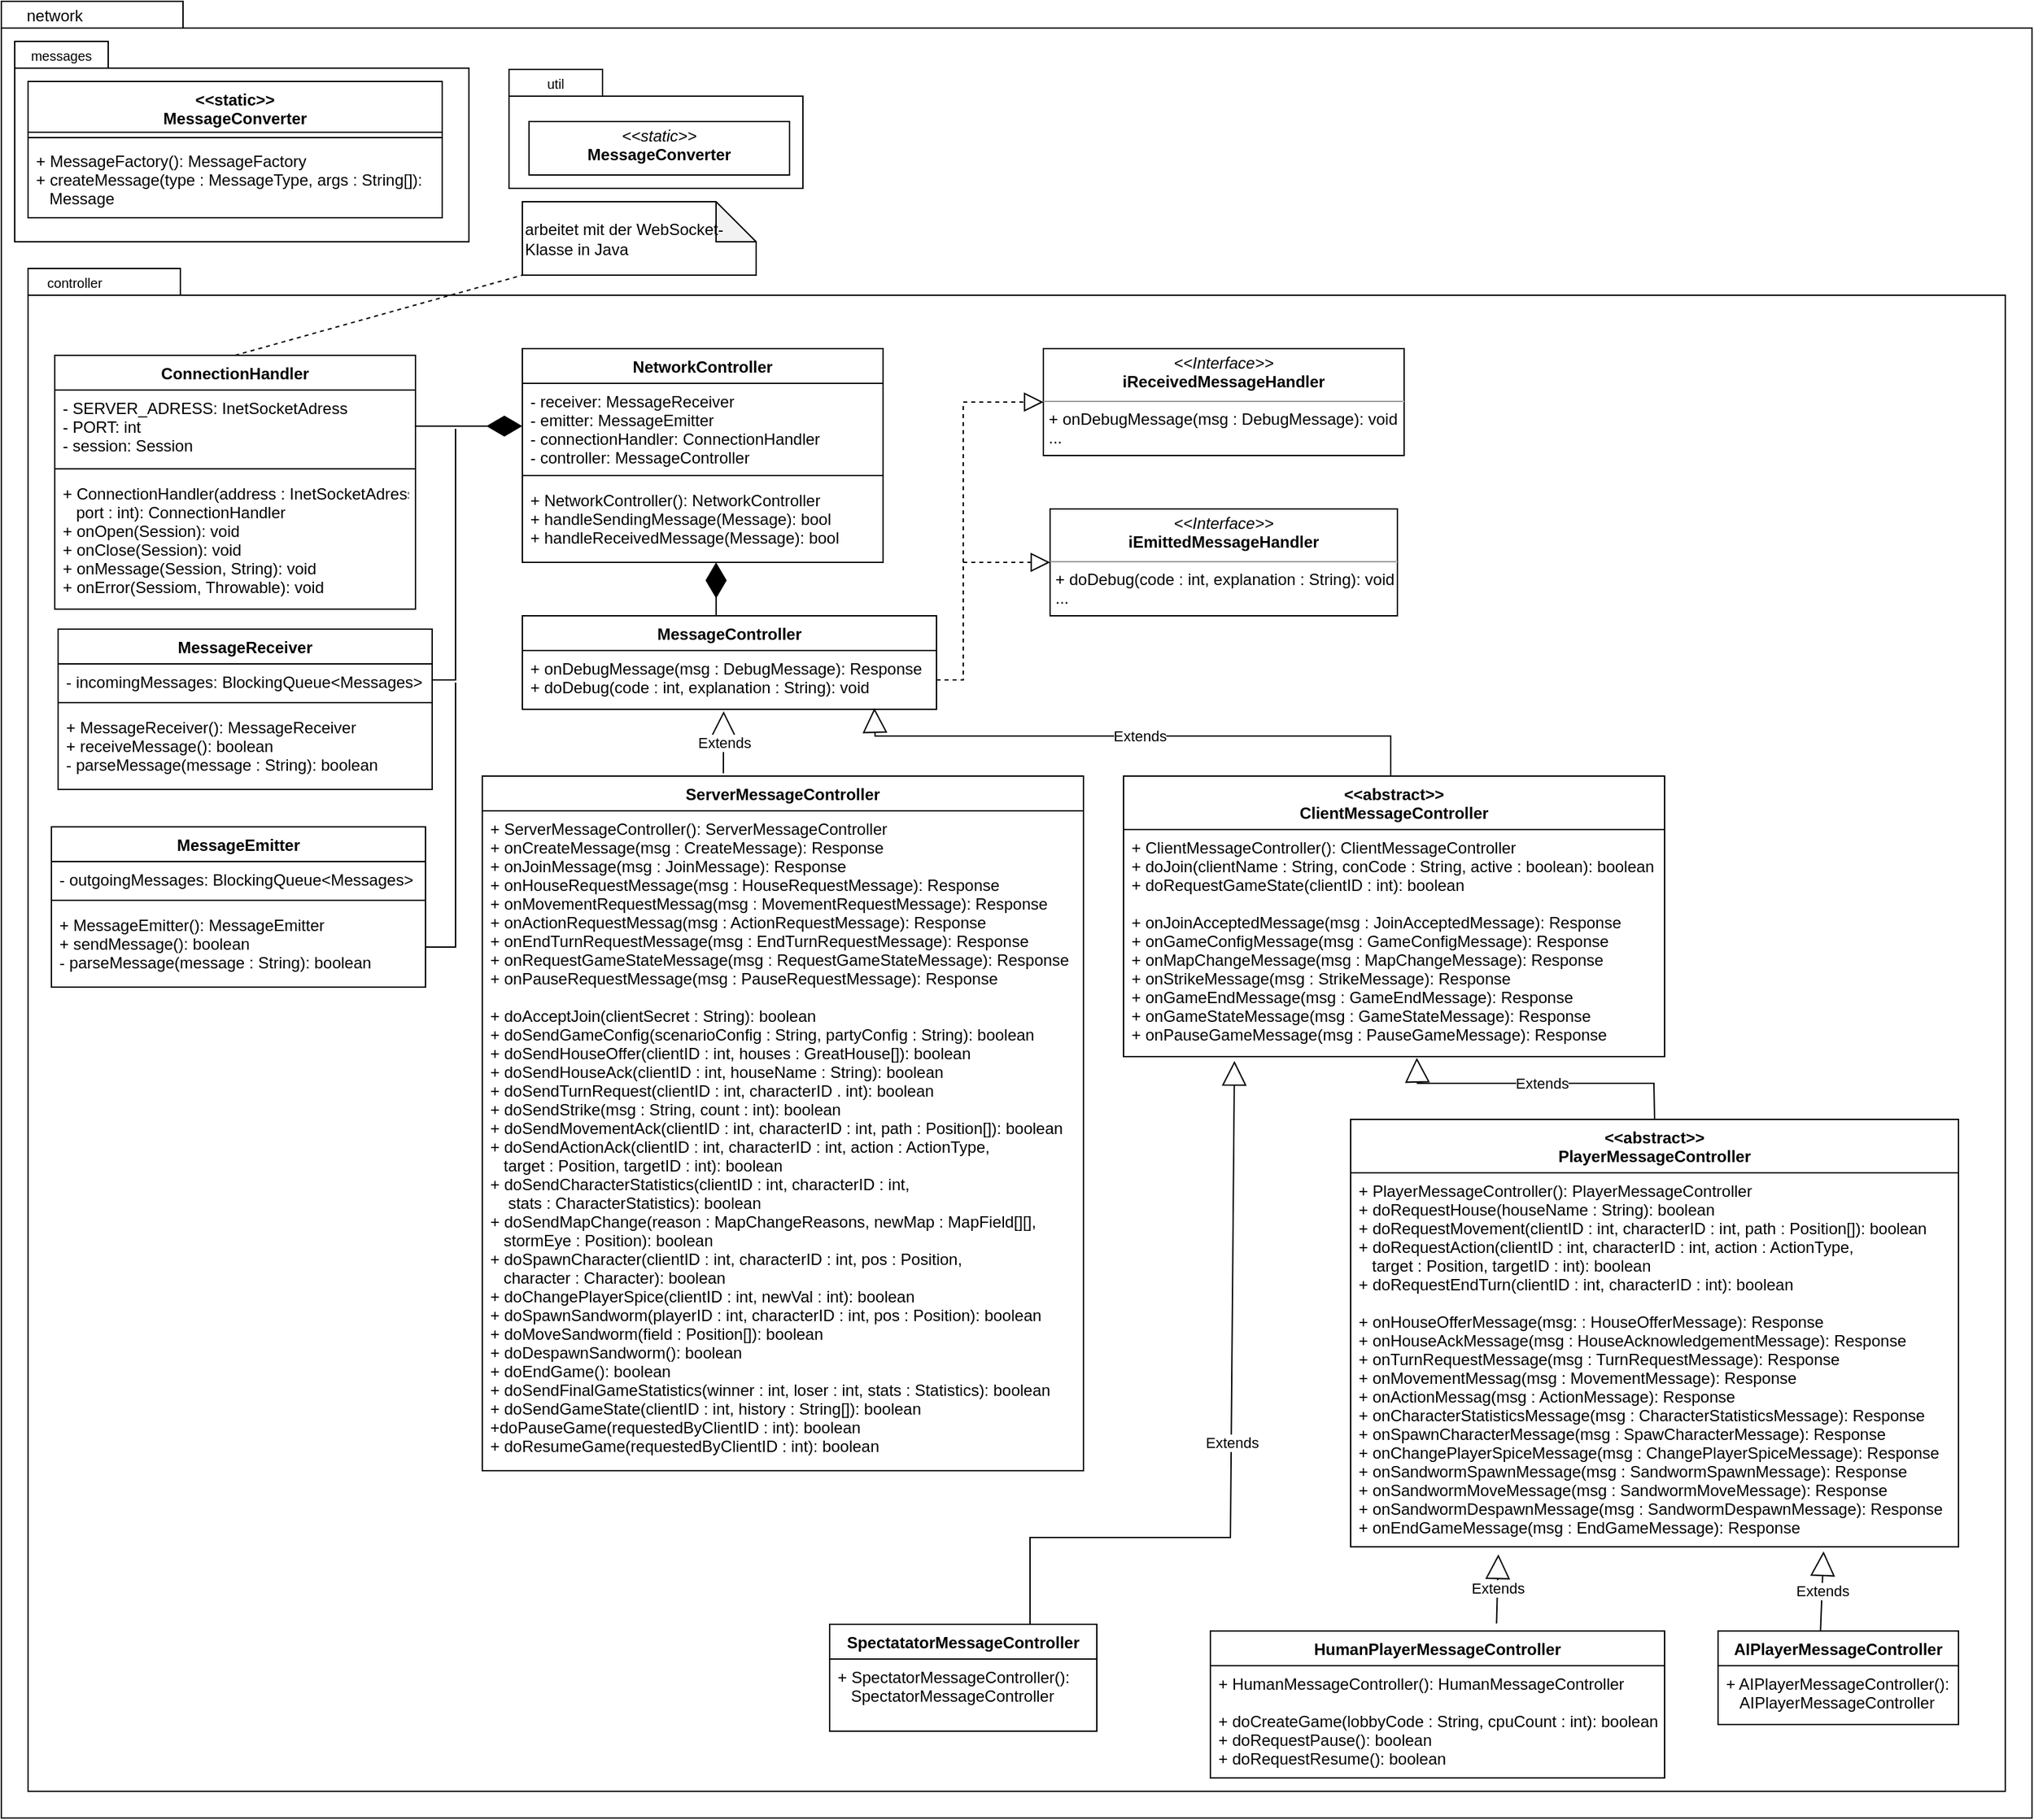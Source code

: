 <mxfile version="15.8.4" type="device" pages="3"><diagram id="TnKXqi68HxTTurF_kbT5" name="Netzwerk"><mxGraphModel dx="1102" dy="1812" grid="1" gridSize="10" guides="1" tooltips="1" connect="1" arrows="1" fold="1" page="1" pageScale="1" pageWidth="1169" pageHeight="827" math="0" shadow="0"><root><mxCell id="0"/><mxCell id="1" parent="0"/><mxCell id="EiEk995g1cVdI9s4RrFx-6" value="" style="shape=folder;fontStyle=1;spacingTop=10;tabWidth=40;tabHeight=20;tabPosition=left;html=1;" parent="1" vertex="1"><mxGeometry x="30" y="-10" width="1520" height="1360" as="geometry"/></mxCell><mxCell id="EiEk995g1cVdI9s4RrFx-24" value="" style="shape=folder;fontStyle=1;spacingTop=10;tabWidth=70;tabHeight=20;tabPosition=left;html=1;" parent="1" vertex="1"><mxGeometry x="40" y="20" width="340" height="150" as="geometry"/></mxCell><mxCell id="EiEk995g1cVdI9s4RrFx-28" value="" style="shape=folder;fontStyle=1;spacingTop=10;tabWidth=70;tabHeight=20;tabPosition=left;html=1;" parent="1" vertex="1"><mxGeometry x="50" y="190" width="1480" height="1140" as="geometry"/></mxCell><mxCell id="smnOD8M6c2oifFQp4gA3-7" value="&lt;&lt;static&gt;&gt;&#10;MessageConverter" style="swimlane;fontStyle=1;align=center;verticalAlign=top;childLayout=stackLayout;horizontal=1;startSize=38;horizontalStack=0;resizeParent=1;resizeParentMax=0;resizeLast=0;collapsible=1;marginBottom=0;" parent="1" vertex="1"><mxGeometry x="50" y="50" width="310" height="102" as="geometry"/></mxCell><mxCell id="smnOD8M6c2oifFQp4gA3-9" value="" style="line;strokeWidth=1;fillColor=none;align=left;verticalAlign=middle;spacingTop=-1;spacingLeft=3;spacingRight=3;rotatable=0;labelPosition=right;points=[];portConstraint=eastwest;" parent="smnOD8M6c2oifFQp4gA3-7" vertex="1"><mxGeometry y="38" width="310" height="8" as="geometry"/></mxCell><mxCell id="smnOD8M6c2oifFQp4gA3-10" value="+ MessageFactory(): MessageFactory&#10;+ createMessage(type : MessageType, args : String[]): &#10;   Message" style="text;strokeColor=none;fillColor=none;align=left;verticalAlign=top;spacingLeft=4;spacingRight=4;overflow=hidden;rotatable=0;points=[[0,0.5],[1,0.5]];portConstraint=eastwest;" parent="smnOD8M6c2oifFQp4gA3-7" vertex="1"><mxGeometry y="46" width="310" height="56" as="geometry"/></mxCell><mxCell id="EiEk995g1cVdI9s4RrFx-26" value="" style="shape=folder;fontStyle=1;spacingTop=10;tabWidth=70;tabHeight=20;tabPosition=left;html=1;" parent="1" vertex="1"><mxGeometry x="410" y="41" width="220" height="89" as="geometry"/></mxCell><mxCell id="smnOD8M6c2oifFQp4gA3-20" value="NetworkController" style="swimlane;fontStyle=1;align=center;verticalAlign=top;childLayout=stackLayout;horizontal=1;startSize=26;horizontalStack=0;resizeParent=1;resizeParentMax=0;resizeLast=0;collapsible=1;marginBottom=0;" parent="1" vertex="1"><mxGeometry x="420" y="250" width="270" height="160" as="geometry"/></mxCell><mxCell id="smnOD8M6c2oifFQp4gA3-21" value="- receiver: MessageReceiver&#10;- emitter: MessageEmitter&#10;- connectionHandler: ConnectionHandler&#10;- controller: MessageController" style="text;strokeColor=none;fillColor=none;align=left;verticalAlign=top;spacingLeft=4;spacingRight=4;overflow=hidden;rotatable=0;points=[[0,0.5],[1,0.5]];portConstraint=eastwest;" parent="smnOD8M6c2oifFQp4gA3-20" vertex="1"><mxGeometry y="26" width="270" height="64" as="geometry"/></mxCell><mxCell id="smnOD8M6c2oifFQp4gA3-22" value="" style="line;strokeWidth=1;fillColor=none;align=left;verticalAlign=middle;spacingTop=-1;spacingLeft=3;spacingRight=3;rotatable=0;labelPosition=right;points=[];portConstraint=eastwest;" parent="smnOD8M6c2oifFQp4gA3-20" vertex="1"><mxGeometry y="90" width="270" height="10" as="geometry"/></mxCell><mxCell id="smnOD8M6c2oifFQp4gA3-23" value="+ NetworkController(): NetworkController&#10;+ handleSendingMessage(Message): bool&#10;+ handleReceivedMessage(Message): bool" style="text;strokeColor=none;fillColor=none;align=left;verticalAlign=top;spacingLeft=4;spacingRight=4;overflow=hidden;rotatable=0;points=[[0,0.5],[1,0.5]];portConstraint=eastwest;" parent="smnOD8M6c2oifFQp4gA3-20" vertex="1"><mxGeometry y="100" width="270" height="60" as="geometry"/></mxCell><mxCell id="EiEk995g1cVdI9s4RrFx-5" value="&lt;p style=&quot;margin: 0px ; margin-top: 4px ; text-align: center&quot;&gt;&lt;i&gt;&amp;lt;&amp;lt;static&amp;gt;&amp;gt;&lt;/i&gt;&lt;br&gt;&lt;b&gt;MessageConverter&lt;/b&gt;&lt;/p&gt;&lt;p style=&quot;margin: 0px ; margin-left: 4px&quot;&gt;&lt;br&gt;&lt;/p&gt;" style="verticalAlign=top;align=left;overflow=fill;fontSize=12;fontFamily=Helvetica;html=1;" parent="1" vertex="1"><mxGeometry x="425" y="80" width="195" height="40" as="geometry"/></mxCell><mxCell id="EiEk995g1cVdI9s4RrFx-8" value="network" style="text;align=center;fontStyle=0;verticalAlign=middle;spacingLeft=3;spacingRight=3;strokeColor=none;rotatable=0;points=[[0,0.5],[1,0.5]];portConstraint=eastwest;" parent="1" vertex="1"><mxGeometry x="30" y="-10" width="80" height="20" as="geometry"/></mxCell><mxCell id="EiEk995g1cVdI9s4RrFx-11" value="ConnectionHandler&#10;&#10;" style="swimlane;fontStyle=1;align=center;verticalAlign=top;childLayout=stackLayout;horizontal=1;startSize=26;horizontalStack=0;resizeParent=1;resizeParentMax=0;resizeLast=0;collapsible=1;marginBottom=0;" parent="1" vertex="1"><mxGeometry x="70" y="255" width="270" height="190" as="geometry"/></mxCell><mxCell id="EiEk995g1cVdI9s4RrFx-12" value="- SERVER_ADRESS: InetSocketAdress&#10;- PORT: int&#10;- session: Session" style="text;strokeColor=none;fillColor=none;align=left;verticalAlign=top;spacingLeft=4;spacingRight=4;overflow=hidden;rotatable=0;points=[[0,0.5],[1,0.5]];portConstraint=eastwest;fontStyle=0" parent="EiEk995g1cVdI9s4RrFx-11" vertex="1"><mxGeometry y="26" width="270" height="54" as="geometry"/></mxCell><mxCell id="EiEk995g1cVdI9s4RrFx-13" value="" style="line;strokeWidth=1;fillColor=none;align=left;verticalAlign=middle;spacingTop=-1;spacingLeft=3;spacingRight=3;rotatable=0;labelPosition=right;points=[];portConstraint=eastwest;" parent="EiEk995g1cVdI9s4RrFx-11" vertex="1"><mxGeometry y="80" width="270" height="10" as="geometry"/></mxCell><mxCell id="EiEk995g1cVdI9s4RrFx-14" value="+ ConnectionHandler(address : InetSocketAdress, &#10;   port : int): ConnectionHandler&#10;+ onOpen(Session): void&#10;+ onClose(Session): void&#10;+ onMessage(Session, String): void&#10;+ onError(Sessiom, Throwable): void&#10;" style="text;strokeColor=none;fillColor=none;align=left;verticalAlign=top;spacingLeft=4;spacingRight=4;overflow=hidden;rotatable=0;points=[[0,0.5],[1,0.5]];portConstraint=eastwest;" parent="EiEk995g1cVdI9s4RrFx-11" vertex="1"><mxGeometry y="90" width="270" height="100" as="geometry"/></mxCell><mxCell id="EiEk995g1cVdI9s4RrFx-15" value="&lt;blockquote style=&quot;margin: 0 0 0 40px ; border: none ; padding: 0px&quot;&gt;&lt;/blockquote&gt;arbeitet mit der WebSocket-Klasse in Java" style="shape=note;whiteSpace=wrap;html=1;backgroundOutline=1;darkOpacity=0.05;align=left;" parent="1" vertex="1"><mxGeometry x="420" y="140" width="175" height="55" as="geometry"/></mxCell><mxCell id="EiEk995g1cVdI9s4RrFx-17" value="" style="endArrow=none;dashed=1;html=1;rounded=0;exitX=0.5;exitY=0;exitDx=0;exitDy=0;entryX=0;entryY=1;entryDx=0;entryDy=0;entryPerimeter=0;" parent="1" source="EiEk995g1cVdI9s4RrFx-11" target="EiEk995g1cVdI9s4RrFx-15" edge="1"><mxGeometry width="50" height="50" relative="1" as="geometry"><mxPoint x="390" y="60" as="sourcePoint"/><mxPoint x="707.5" y="10" as="targetPoint"/></mxGeometry></mxCell><mxCell id="EiEk995g1cVdI9s4RrFx-22" value="&lt;p style=&quot;margin: 0px ; margin-top: 4px ; text-align: center&quot;&gt;&lt;i&gt;&amp;lt;&amp;lt;Interface&amp;gt;&amp;gt;&lt;/i&gt;&lt;br&gt;&lt;b&gt;iReceivedMessageHandler&lt;/b&gt;&lt;/p&gt;&lt;hr size=&quot;1&quot;&gt;&lt;p style=&quot;margin: 0px ; margin-left: 4px&quot;&gt;+ onDebugMessage(msg : DebugMessage): void&lt;/p&gt;&lt;p style=&quot;margin: 0px ; margin-left: 4px&quot;&gt;...&lt;/p&gt;" style="verticalAlign=top;align=left;overflow=fill;fontSize=12;fontFamily=Helvetica;html=1;" parent="1" vertex="1"><mxGeometry x="810" y="250" width="270" height="80" as="geometry"/></mxCell><mxCell id="EiEk995g1cVdI9s4RrFx-23" value="&lt;p style=&quot;margin: 0px ; margin-top: 4px ; text-align: center&quot;&gt;&lt;i&gt;&amp;lt;&amp;lt;Interface&amp;gt;&amp;gt;&lt;/i&gt;&lt;br&gt;&lt;b&gt;iEmittedMessageHandler&lt;/b&gt;&lt;/p&gt;&lt;hr size=&quot;1&quot;&gt;&lt;p style=&quot;margin: 0px ; margin-left: 4px&quot;&gt;+ doDebug(code : int, explanation : String): void&lt;/p&gt;&lt;p style=&quot;margin: 0px ; margin-left: 4px&quot;&gt;...&lt;/p&gt;" style="verticalAlign=top;align=left;overflow=fill;fontSize=12;fontFamily=Helvetica;html=1;" parent="1" vertex="1"><mxGeometry x="815" y="370" width="260" height="80" as="geometry"/></mxCell><mxCell id="EiEk995g1cVdI9s4RrFx-25" value="messages" style="text;align=center;fontStyle=0;verticalAlign=middle;spacingLeft=3;spacingRight=3;strokeColor=none;rotatable=0;points=[[0,0.5],[1,0.5]];portConstraint=eastwest;fontSize=10;" parent="1" vertex="1"><mxGeometry x="40" y="20" width="70" height="21" as="geometry"/></mxCell><mxCell id="EiEk995g1cVdI9s4RrFx-27" value="util" style="text;align=center;fontStyle=0;verticalAlign=middle;spacingLeft=3;spacingRight=3;strokeColor=none;rotatable=0;points=[[0,0.5],[1,0.5]];portConstraint=eastwest;fontSize=10;" parent="1" vertex="1"><mxGeometry x="410" y="41" width="70" height="21" as="geometry"/></mxCell><mxCell id="EiEk995g1cVdI9s4RrFx-29" value="controller" style="text;align=center;fontStyle=0;verticalAlign=middle;spacingLeft=3;spacingRight=3;strokeColor=none;rotatable=0;points=[[0,0.5],[1,0.5]];portConstraint=eastwest;fontSize=10;" parent="1" vertex="1"><mxGeometry x="50" y="190" width="70" height="21" as="geometry"/></mxCell><mxCell id="EiEk995g1cVdI9s4RrFx-31" value="MessageController" style="swimlane;fontStyle=1;align=center;verticalAlign=top;childLayout=stackLayout;horizontal=1;startSize=26;horizontalStack=0;resizeParent=1;resizeParentMax=0;resizeLast=0;collapsible=1;marginBottom=0;" parent="1" vertex="1"><mxGeometry x="420" y="450" width="310" height="70" as="geometry"/></mxCell><mxCell id="EiEk995g1cVdI9s4RrFx-34" value="+ onDebugMessage(msg : DebugMessage): Response&#10;+ doDebug(code : int, explanation : String): void" style="text;strokeColor=none;fillColor=none;align=left;verticalAlign=top;spacingLeft=4;spacingRight=4;overflow=hidden;rotatable=0;points=[[0,0.5],[1,0.5]];portConstraint=eastwest;" parent="EiEk995g1cVdI9s4RrFx-31" vertex="1"><mxGeometry y="26" width="310" height="44" as="geometry"/></mxCell><mxCell id="wYcUsUtUlMpVxj864SIm-1" value="MessageReceiver&#10;" style="swimlane;fontStyle=1;align=center;verticalAlign=top;childLayout=stackLayout;horizontal=1;startSize=26;horizontalStack=0;resizeParent=1;resizeParentMax=0;resizeLast=0;collapsible=1;marginBottom=0;" parent="1" vertex="1"><mxGeometry x="72.5" y="460" width="280" height="120" as="geometry"/></mxCell><mxCell id="wYcUsUtUlMpVxj864SIm-2" value="- incomingMessages: BlockingQueue&lt;Messages&gt;&#10;" style="text;strokeColor=none;fillColor=none;align=left;verticalAlign=top;spacingLeft=4;spacingRight=4;overflow=hidden;rotatable=0;points=[[0,0.5],[1,0.5]];portConstraint=eastwest;fontStyle=0" parent="wYcUsUtUlMpVxj864SIm-1" vertex="1"><mxGeometry y="26" width="280" height="24" as="geometry"/></mxCell><mxCell id="wYcUsUtUlMpVxj864SIm-3" value="" style="line;strokeWidth=1;fillColor=none;align=left;verticalAlign=middle;spacingTop=-1;spacingLeft=3;spacingRight=3;rotatable=0;labelPosition=right;points=[];portConstraint=eastwest;" parent="wYcUsUtUlMpVxj864SIm-1" vertex="1"><mxGeometry y="50" width="280" height="10" as="geometry"/></mxCell><mxCell id="wYcUsUtUlMpVxj864SIm-4" value="+ MessageReceiver(): MessageReceiver&#10;+ receiveMessage(): boolean&#10;- parseMessage(message : String): boolean " style="text;strokeColor=none;fillColor=none;align=left;verticalAlign=top;spacingLeft=4;spacingRight=4;overflow=hidden;rotatable=0;points=[[0,0.5],[1,0.5]];portConstraint=eastwest;" parent="wYcUsUtUlMpVxj864SIm-1" vertex="1"><mxGeometry y="60" width="280" height="60" as="geometry"/></mxCell><mxCell id="wYcUsUtUlMpVxj864SIm-5" value="MessageEmitter&#10;" style="swimlane;fontStyle=1;align=center;verticalAlign=top;childLayout=stackLayout;horizontal=1;startSize=26;horizontalStack=0;resizeParent=1;resizeParentMax=0;resizeLast=0;collapsible=1;marginBottom=0;" parent="1" vertex="1"><mxGeometry x="67.5" y="608" width="280" height="120" as="geometry"/></mxCell><mxCell id="wYcUsUtUlMpVxj864SIm-6" value="- outgoingMessages: BlockingQueue&lt;Messages&gt;&#10;" style="text;strokeColor=none;fillColor=none;align=left;verticalAlign=top;spacingLeft=4;spacingRight=4;overflow=hidden;rotatable=0;points=[[0,0.5],[1,0.5]];portConstraint=eastwest;fontStyle=0" parent="wYcUsUtUlMpVxj864SIm-5" vertex="1"><mxGeometry y="26" width="280" height="24" as="geometry"/></mxCell><mxCell id="wYcUsUtUlMpVxj864SIm-7" value="" style="line;strokeWidth=1;fillColor=none;align=left;verticalAlign=middle;spacingTop=-1;spacingLeft=3;spacingRight=3;rotatable=0;labelPosition=right;points=[];portConstraint=eastwest;" parent="wYcUsUtUlMpVxj864SIm-5" vertex="1"><mxGeometry y="50" width="280" height="10" as="geometry"/></mxCell><mxCell id="wYcUsUtUlMpVxj864SIm-8" value="+ MessageEmitter(): MessageEmitter&#10;+ sendMessage(): boolean&#10;- parseMessage(message : String): boolean " style="text;strokeColor=none;fillColor=none;align=left;verticalAlign=top;spacingLeft=4;spacingRight=4;overflow=hidden;rotatable=0;points=[[0,0.5],[1,0.5]];portConstraint=eastwest;" parent="wYcUsUtUlMpVxj864SIm-5" vertex="1"><mxGeometry y="60" width="280" height="60" as="geometry"/></mxCell><mxCell id="wYcUsUtUlMpVxj864SIm-11" value="ServerMessageController" style="swimlane;fontStyle=1;align=center;verticalAlign=top;childLayout=stackLayout;horizontal=1;startSize=26;horizontalStack=0;resizeParent=1;resizeParentMax=0;resizeLast=0;collapsible=1;marginBottom=0;" parent="1" vertex="1"><mxGeometry x="390" y="570" width="450" height="520" as="geometry"/></mxCell><mxCell id="wYcUsUtUlMpVxj864SIm-12" value="+ ServerMessageController(): ServerMessageController&#10;+ onCreateMessage(msg : CreateMessage): Response&#10;+ onJoinMessage(msg : JoinMessage): Response&#10;+ onHouseRequestMessage(msg : HouseRequestMessage): Response&#10;+ onMovementRequestMessag(msg : MovementRequestMessage): Response&#10;+ onActionRequestMessag(msg : ActionRequestMessage): Response&#10;+ onEndTurnRequestMessage(msg : EndTurnRequestMessage): Response&#10;+ onRequestGameStateMessage(msg : RequestGameStateMessage): Response&#10;+ onPauseRequestMessage(msg : PauseRequestMessage): Response&#10;&#10;+ doAcceptJoin(clientSecret : String): boolean&#10;+ doSendGameConfig(scenarioConfig : String, partyConfig : String): boolean&#10;+ doSendHouseOffer(clientID : int, houses : GreatHouse[]): boolean&#10;+ doSendHouseAck(clientID : int, houseName : String): boolean&#10;+ doSendTurnRequest(clientID : int, characterID . int): boolean&#10;+ doSendStrike(msg : String, count : int): boolean&#10;+ doSendMovementAck(clientID : int, characterID : int, path : Position[]): boolean&#10;+ doSendActionAck(clientID : int, characterID : int, action : ActionType,&#10;   target : Position, targetID : int): boolean&#10;+ doSendCharacterStatistics(clientID : int, characterID : int, &#10;    stats : CharacterStatistics): boolean&#10;+ doSendMapChange(reason : MapChangeReasons, newMap : MapField[][], &#10;   stormEye : Position): boolean&#10;+ doSpawnCharacter(clientID : int, characterID : int, pos : Position, &#10;   character : Character): boolean&#10;+ doChangePlayerSpice(clientID : int, newVal : int): boolean&#10;+ doSpawnSandworm(playerID : int, characterID : int, pos : Position): boolean&#10;+ doMoveSandworm(field : Position[]): boolean&#10;+ doDespawnSandworm(): boolean&#10;+ doEndGame(): boolean&#10;+ doSendFinalGameStatistics(winner : int, loser : int, stats : Statistics): boolean&#10;+ doSendGameState(clientID : int, history : String[]): boolean&#10;+doPauseGame(requestedByClientID : int): boolean&#10;+ doResumeGame(requestedByClientID : int): boolean" style="text;strokeColor=none;fillColor=none;align=left;verticalAlign=top;spacingLeft=4;spacingRight=4;overflow=hidden;rotatable=0;points=[[0,0.5],[1,0.5]];portConstraint=eastwest;" parent="wYcUsUtUlMpVxj864SIm-11" vertex="1"><mxGeometry y="26" width="450" height="494" as="geometry"/></mxCell><mxCell id="wYcUsUtUlMpVxj864SIm-13" value="SpectatatorMessageController" style="swimlane;fontStyle=1;align=center;verticalAlign=top;childLayout=stackLayout;horizontal=1;startSize=26;horizontalStack=0;resizeParent=1;resizeParentMax=0;resizeLast=0;collapsible=1;marginBottom=0;" parent="1" vertex="1"><mxGeometry x="650" y="1205" width="200" height="80" as="geometry"/></mxCell><mxCell id="wYcUsUtUlMpVxj864SIm-14" value="+ SpectatorMessageController(): &#10;   SpectatorMessageController" style="text;strokeColor=none;fillColor=none;align=left;verticalAlign=top;spacingLeft=4;spacingRight=4;overflow=hidden;rotatable=0;points=[[0,0.5],[1,0.5]];portConstraint=eastwest;" parent="wYcUsUtUlMpVxj864SIm-13" vertex="1"><mxGeometry y="26" width="200" height="54" as="geometry"/></mxCell><mxCell id="wYcUsUtUlMpVxj864SIm-15" value="HumanPlayerMessageController" style="swimlane;fontStyle=1;align=center;verticalAlign=top;childLayout=stackLayout;horizontal=1;startSize=26;horizontalStack=0;resizeParent=1;resizeParentMax=0;resizeLast=0;collapsible=1;marginBottom=0;" parent="1" vertex="1"><mxGeometry x="935" y="1210" width="340" height="110" as="geometry"/></mxCell><mxCell id="wYcUsUtUlMpVxj864SIm-16" value="+ HumanMessageController(): HumanMessageController&#10; &#10;+ doCreateGame(lobbyCode : String, cpuCount : int): boolean&#10;+ doRequestPause(): boolean&#10;+ doRequestResume(): boolean" style="text;strokeColor=none;fillColor=none;align=left;verticalAlign=top;spacingLeft=4;spacingRight=4;overflow=hidden;rotatable=0;points=[[0,0.5],[1,0.5]];portConstraint=eastwest;" parent="wYcUsUtUlMpVxj864SIm-15" vertex="1"><mxGeometry y="26" width="340" height="84" as="geometry"/></mxCell><mxCell id="wYcUsUtUlMpVxj864SIm-18" value="AIPlayerMessageController" style="swimlane;fontStyle=1;align=center;verticalAlign=top;childLayout=stackLayout;horizontal=1;startSize=26;horizontalStack=0;resizeParent=1;resizeParentMax=0;resizeLast=0;collapsible=1;marginBottom=0;" parent="1" vertex="1"><mxGeometry x="1315" y="1210" width="180" height="70" as="geometry"/></mxCell><mxCell id="wYcUsUtUlMpVxj864SIm-19" value="+ AIPlayerMessageController(): &#10;   AIPlayerMessageController" style="text;strokeColor=none;fillColor=none;align=left;verticalAlign=top;spacingLeft=4;spacingRight=4;overflow=hidden;rotatable=0;points=[[0,0.5],[1,0.5]];portConstraint=eastwest;" parent="wYcUsUtUlMpVxj864SIm-18" vertex="1"><mxGeometry y="26" width="180" height="44" as="geometry"/></mxCell><mxCell id="wYcUsUtUlMpVxj864SIm-20" value="&lt;&lt;abstract&gt;&gt;&#10;ClientMessageController" style="swimlane;fontStyle=1;align=center;verticalAlign=top;childLayout=stackLayout;horizontal=1;startSize=40;horizontalStack=0;resizeParent=1;resizeParentMax=0;resizeLast=0;collapsible=1;marginBottom=0;" parent="1" vertex="1"><mxGeometry x="870" y="570" width="405" height="210" as="geometry"/></mxCell><mxCell id="wYcUsUtUlMpVxj864SIm-21" value="+ ClientMessageController(): ClientMessageController&#10;+ doJoin(clientName : String, conCode : String, active : boolean): boolean&#10;+ doRequestGameState(clientID : int): boolean&#10;&#10;+ onJoinAcceptedMessage(msg : JoinAcceptedMessage): Response&#10;+ onGameConfigMessage(msg : GameConfigMessage): Response&#10;+ onMapChangeMessage(msg : MapChangeMessage): Response&#10;+ onStrikeMessage(msg : StrikeMessage): Response&#10;+ onGameEndMessage(msg : GameEndMessage): Response&#10;+ onGameStateMessage(msg : GameStateMessage): Response&#10;+ onPauseGameMessage(msg : PauseGameMessage): Response" style="text;strokeColor=none;fillColor=none;align=left;verticalAlign=top;spacingLeft=4;spacingRight=4;overflow=hidden;rotatable=0;points=[[0,0.5],[1,0.5]];portConstraint=eastwest;" parent="wYcUsUtUlMpVxj864SIm-20" vertex="1"><mxGeometry y="40" width="405" height="170" as="geometry"/></mxCell><mxCell id="H_spqhjD6vfV0gMBQzkt-38" value="&lt;&lt;abstract&gt;&gt;&#10;PlayerMessageController" style="swimlane;fontStyle=1;align=center;verticalAlign=top;childLayout=stackLayout;horizontal=1;startSize=40;horizontalStack=0;resizeParent=1;resizeParentMax=0;resizeLast=0;collapsible=1;marginBottom=0;" parent="1" vertex="1"><mxGeometry x="1040" y="827" width="455" height="320" as="geometry"/></mxCell><mxCell id="H_spqhjD6vfV0gMBQzkt-39" value="+ PlayerMessageController(): PlayerMessageController&#10;+ doRequestHouse(houseName : String): boolean&#10;+ doRequestMovement(clientID : int, characterID : int, path : Position[]): boolean&#10;+ doRequestAction(clientID : int, characterID : int, action : ActionType, &#10;   target : Position, targetID : int): boolean&#10;+ doRequestEndTurn(clientID : int, characterID : int): boolean&#10;&#10;+ onHouseOfferMessage(msg: : HouseOfferMessage): Response&#10;+ onHouseAckMessage(msg : HouseAcknowledgementMessage): Response&#10;+ onTurnRequestMessage(msg : TurnRequestMessage): Response&#10;+ onMovementMessag(msg : MovementMessage): Response&#10;+ onActionMessag(msg : ActionMessage): Response&#10;+ onCharacterStatisticsMessage(msg : CharacterStatisticsMessage): Response&#10;+ onSpawnCharacterMessage(msg : SpawCharacterMessage): Response&#10;+ onChangePlayerSpiceMessage(msg : ChangePlayerSpiceMessage): Response&#10;+ onSandwormSpawnMessage(msg : SandwormSpawnMessage): Response&#10;+ onSandwormMoveMessage(msg : SandwormMoveMessage): Response&#10;+ onSandwormDespawnMessage(msg : SandwormDespawnMessage): Response&#10;+ onEndGameMessage(msg : EndGameMessage): Response" style="text;strokeColor=none;fillColor=none;align=left;verticalAlign=top;spacingLeft=4;spacingRight=4;overflow=hidden;rotatable=0;points=[[0,0.5],[1,0.5]];portConstraint=eastwest;fontStyle=0" parent="H_spqhjD6vfV0gMBQzkt-38" vertex="1"><mxGeometry y="40" width="455" height="280" as="geometry"/></mxCell><mxCell id="dr13qoR1DYowGk4Z0ILS-2" value="Extends" style="endArrow=block;endSize=16;endFill=0;html=1;rounded=0;entryX=0.542;entryY=1.005;entryDx=0;entryDy=0;entryPerimeter=0;exitX=0.5;exitY=0;exitDx=0;exitDy=0;" parent="1" source="H_spqhjD6vfV0gMBQzkt-38" target="wYcUsUtUlMpVxj864SIm-21" edge="1"><mxGeometry width="160" relative="1" as="geometry"><mxPoint x="920" y="870" as="sourcePoint"/><mxPoint x="1080" y="870" as="targetPoint"/><Array as="points"><mxPoint x="1267" y="800"/><mxPoint x="1090" y="800"/></Array></mxGeometry></mxCell><mxCell id="dr13qoR1DYowGk4Z0ILS-3" value="" style="endArrow=block;dashed=1;endFill=0;endSize=12;html=1;rounded=0;entryX=0;entryY=0.5;entryDx=0;entryDy=0;exitX=1;exitY=0.5;exitDx=0;exitDy=0;" parent="1" source="EiEk995g1cVdI9s4RrFx-34" target="EiEk995g1cVdI9s4RrFx-22" edge="1"><mxGeometry width="160" relative="1" as="geometry"><mxPoint x="800" y="500" as="sourcePoint"/><mxPoint x="960" y="500" as="targetPoint"/><Array as="points"><mxPoint x="750" y="498"/><mxPoint x="750" y="290"/></Array></mxGeometry></mxCell><mxCell id="dr13qoR1DYowGk4Z0ILS-4" value="" style="endArrow=block;dashed=1;endFill=0;endSize=12;html=1;rounded=0;entryX=0;entryY=0.5;entryDx=0;entryDy=0;" parent="1" target="EiEk995g1cVdI9s4RrFx-23" edge="1"><mxGeometry width="160" relative="1" as="geometry"><mxPoint x="750" y="410" as="sourcePoint"/><mxPoint x="820.0" y="300" as="targetPoint"/><Array as="points"><mxPoint x="770" y="410"/></Array></mxGeometry></mxCell><mxCell id="dr13qoR1DYowGk4Z0ILS-5" value="Extends" style="endArrow=block;endSize=16;endFill=0;html=1;rounded=0;entryX=0.486;entryY=1.033;entryDx=0;entryDy=0;entryPerimeter=0;exitX=0.401;exitY=-0.004;exitDx=0;exitDy=0;exitPerimeter=0;" parent="1" source="wYcUsUtUlMpVxj864SIm-11" target="EiEk995g1cVdI9s4RrFx-34" edge="1"><mxGeometry width="160" relative="1" as="geometry"><mxPoint x="110" y="910" as="sourcePoint"/><mxPoint x="270" y="910" as="targetPoint"/></mxGeometry></mxCell><mxCell id="dr13qoR1DYowGk4Z0ILS-6" value="Extends" style="endArrow=block;endSize=16;endFill=0;html=1;rounded=0;entryX=0.85;entryY=0.98;entryDx=0;entryDy=0;entryPerimeter=0;" parent="1" target="EiEk995g1cVdI9s4RrFx-34" edge="1"><mxGeometry width="160" relative="1" as="geometry"><mxPoint x="1070" y="570" as="sourcePoint"/><mxPoint x="580.66" y="521.452" as="targetPoint"/><Array as="points"><mxPoint x="1070" y="540"/><mxPoint x="684" y="540"/></Array></mxGeometry></mxCell><mxCell id="dr13qoR1DYowGk4Z0ILS-7" value="Extends" style="endArrow=block;endSize=16;endFill=0;html=1;rounded=0;entryX=0.205;entryY=1.019;entryDx=0;entryDy=0;entryPerimeter=0;exitX=0.75;exitY=0;exitDx=0;exitDy=0;" parent="1" source="wYcUsUtUlMpVxj864SIm-13" target="wYcUsUtUlMpVxj864SIm-21" edge="1"><mxGeometry width="160" relative="1" as="geometry"><mxPoint x="580.45" y="577.92" as="sourcePoint"/><mxPoint x="580.66" y="521.452" as="targetPoint"/><Array as="points"><mxPoint x="800" y="1140"/><mxPoint x="950" y="1140"/></Array></mxGeometry></mxCell><mxCell id="dr13qoR1DYowGk4Z0ILS-8" value="Extends" style="endArrow=block;endSize=16;endFill=0;html=1;rounded=0;entryX=0.243;entryY=1.02;entryDx=0;entryDy=0;entryPerimeter=0;exitX=0.63;exitY=-0.051;exitDx=0;exitDy=0;exitPerimeter=0;" parent="1" source="wYcUsUtUlMpVxj864SIm-15" target="H_spqhjD6vfV0gMBQzkt-39" edge="1"><mxGeometry width="160" relative="1" as="geometry"><mxPoint x="480" y="1180" as="sourcePoint"/><mxPoint x="640" y="1180" as="targetPoint"/></mxGeometry></mxCell><mxCell id="dr13qoR1DYowGk4Z0ILS-9" value="Extends" style="endArrow=block;endSize=16;endFill=0;html=1;rounded=0;entryX=0.778;entryY=1.012;entryDx=0;entryDy=0;entryPerimeter=0;exitX=0.426;exitY=0.004;exitDx=0;exitDy=0;exitPerimeter=0;" parent="1" source="wYcUsUtUlMpVxj864SIm-18" target="H_spqhjD6vfV0gMBQzkt-39" edge="1"><mxGeometry width="160" relative="1" as="geometry"><mxPoint x="1159.2" y="1214.39" as="sourcePoint"/><mxPoint x="1160.565" y="1162.6" as="targetPoint"/></mxGeometry></mxCell><mxCell id="dr13qoR1DYowGk4Z0ILS-10" value="" style="endArrow=diamondThin;endFill=1;endSize=24;html=1;rounded=0;entryX=0;entryY=0.5;entryDx=0;entryDy=0;exitX=1;exitY=0.5;exitDx=0;exitDy=0;" parent="1" source="EiEk995g1cVdI9s4RrFx-12" target="smnOD8M6c2oifFQp4gA3-21" edge="1"><mxGeometry width="160" relative="1" as="geometry"><mxPoint x="360" y="420" as="sourcePoint"/><mxPoint x="520" y="420" as="targetPoint"/></mxGeometry></mxCell><mxCell id="dr13qoR1DYowGk4Z0ILS-11" value="" style="endArrow=none;html=1;rounded=0;exitX=1;exitY=0.5;exitDx=0;exitDy=0;" parent="1" source="wYcUsUtUlMpVxj864SIm-2" edge="1"><mxGeometry width="50" height="50" relative="1" as="geometry"><mxPoint x="350" y="450" as="sourcePoint"/><mxPoint x="370" y="310" as="targetPoint"/><Array as="points"><mxPoint x="370" y="498"/></Array></mxGeometry></mxCell><mxCell id="dr13qoR1DYowGk4Z0ILS-12" value="" style="endArrow=none;html=1;rounded=0;exitX=1;exitY=0.5;exitDx=0;exitDy=0;" parent="1" source="wYcUsUtUlMpVxj864SIm-8" edge="1"><mxGeometry width="50" height="50" relative="1" as="geometry"><mxPoint x="362.5" y="508" as="sourcePoint"/><mxPoint x="370" y="500" as="targetPoint"/><Array as="points"><mxPoint x="370" y="698"/></Array></mxGeometry></mxCell><mxCell id="dr13qoR1DYowGk4Z0ILS-13" value="" style="endArrow=diamondThin;endFill=1;endSize=24;html=1;rounded=0;exitX=0.468;exitY=0;exitDx=0;exitDy=0;exitPerimeter=0;" parent="1" source="EiEk995g1cVdI9s4RrFx-31" edge="1"><mxGeometry width="160" relative="1" as="geometry"><mxPoint x="430" y="460" as="sourcePoint"/><mxPoint x="565" y="410" as="targetPoint"/></mxGeometry></mxCell></root></mxGraphModel></diagram><diagram id="hUXTaaSEBU5hyOT5dP6V" name="Util"><mxGraphModel dx="1102" dy="985" grid="1" gridSize="10" guides="1" tooltips="1" connect="1" arrows="1" fold="1" page="1" pageScale="1" pageWidth="1169" pageHeight="827" math="0" shadow="0"><root><mxCell id="-uRSg5AYY9Z-ui8OIYKP-0"/><mxCell id="-uRSg5AYY9Z-ui8OIYKP-1" parent="-uRSg5AYY9Z-ui8OIYKP-0"/><mxCell id="WRRS7X3UQN-Mq_JSlZp5-2" value="" style="group" parent="-uRSg5AYY9Z-ui8OIYKP-1" vertex="1" connectable="0"><mxGeometry x="50" y="100" width="1090" height="690" as="geometry"/></mxCell><mxCell id="WRRS7X3UQN-Mq_JSlZp5-0" value="" style="shape=folder;fontStyle=1;spacingTop=10;tabWidth=80;tabHeight=20;tabPosition=left;html=1;align=left;" parent="WRRS7X3UQN-Mq_JSlZp5-2" vertex="1"><mxGeometry width="1070" height="690" as="geometry"/></mxCell><mxCell id="WRRS7X3UQN-Mq_JSlZp5-1" value="util" style="text;html=1;strokeColor=none;fillColor=none;align=center;verticalAlign=middle;whiteSpace=wrap;rounded=0;" parent="WRRS7X3UQN-Mq_JSlZp5-2" vertex="1"><mxGeometry width="80" height="26.275" as="geometry"/></mxCell><mxCell id="WRRS7X3UQN-Mq_JSlZp5-17" value="" style="shape=folder;fontStyle=1;spacingTop=10;tabWidth=80;tabHeight=20;tabPosition=left;html=1;align=left;" parent="WRRS7X3UQN-Mq_JSlZp5-2" vertex="1"><mxGeometry x="350" y="52.55" width="290" height="337.45" as="geometry"/></mxCell><mxCell id="WRRS7X3UQN-Mq_JSlZp5-18" value="parser" style="text;html=1;strokeColor=none;fillColor=none;align=center;verticalAlign=middle;whiteSpace=wrap;rounded=0;" parent="WRRS7X3UQN-Mq_JSlZp5-2" vertex="1"><mxGeometry x="350" y="52.55" width="80" height="17.45" as="geometry"/></mxCell><mxCell id="zWeGRhrtok70zR9McWE1-0" value="&lt;p style=&quot;margin: 0px ; margin-top: 4px ; text-align: center&quot;&gt;&lt;i&gt;&amp;lt;&amp;lt;static&amp;gt;&amp;gt;&lt;/i&gt;&lt;br&gt;&lt;b&gt;MessageConverter&lt;/b&gt;&lt;/p&gt;&lt;hr size=&quot;1&quot;&gt;&lt;p style=&quot;margin: 0px ; margin-left: 4px&quot;&gt;- gson: Gson&lt;/p&gt;&lt;hr size=&quot;1&quot;&gt;&lt;p style=&quot;margin: 0px ; margin-left: 4px&quot;&gt;+ fromMessage(Message): String&lt;/p&gt;&lt;p style=&quot;margin: 0px ; margin-left: 4px&quot;&gt;+ toMessage(string): Message&lt;/p&gt;" style="verticalAlign=top;align=left;overflow=fill;fontSize=12;fontFamily=Helvetica;html=1;" parent="WRRS7X3UQN-Mq_JSlZp5-2" vertex="1"><mxGeometry x="370" y="94.04" width="190" height="105.96" as="geometry"/></mxCell><mxCell id="zWeGRhrtok70zR9McWE1-1" value="&lt;p style=&quot;margin: 0px ; margin-top: 4px ; text-align: center&quot;&gt;&lt;b&gt;CommandLineParser&lt;/b&gt;&lt;/p&gt;&lt;hr size=&quot;1&quot;&gt;&lt;p style=&quot;margin: 0px ; margin-left: 4px&quot;&gt;- commandDescription : String[]&lt;/p&gt;&lt;hr size=&quot;1&quot;&gt;&lt;p style=&quot;margin: 0px ; margin-left: 4px&quot;&gt;+ CommandLineParser(type : ParserType) :&amp;nbsp;&lt;/p&gt;&lt;p style=&quot;margin: 0px ; margin-left: 4px&quot;&gt;&amp;nbsp; &amp;nbsp;CommandLineParser&lt;/p&gt;&lt;p style=&quot;margin: 0px ; margin-left: 4px&quot;&gt;+ parseArgument(arg : String) : boolean&lt;/p&gt;&lt;p style=&quot;margin: 0px ; margin-left: 4px&quot;&gt;+ printHelp() : void&lt;/p&gt;" style="verticalAlign=top;align=left;overflow=fill;fontSize=12;fontFamily=Helvetica;html=1;" parent="WRRS7X3UQN-Mq_JSlZp5-2" vertex="1"><mxGeometry x="370" y="220.004" width="250" height="141.053" as="geometry"/></mxCell><mxCell id="ap9gr9amUM92yWP41F31-0" value="" style="shape=folder;fontStyle=1;spacingTop=10;tabWidth=80;tabHeight=20;tabPosition=left;html=1;align=left;" parent="WRRS7X3UQN-Mq_JSlZp5-2" vertex="1"><mxGeometry x="670" y="52.56" width="390" height="517.44" as="geometry"/></mxCell><mxCell id="ap9gr9amUM92yWP41F31-1" value="world" style="text;html=1;strokeColor=none;fillColor=none;align=center;verticalAlign=middle;whiteSpace=wrap;rounded=0;" parent="WRRS7X3UQN-Mq_JSlZp5-2" vertex="1"><mxGeometry x="670" y="52.56" width="80" height="17.44" as="geometry"/></mxCell><mxCell id="II7mK-oefGRcgj55_FdO-0" value="&lt;p style=&quot;margin: 0px ; margin-top: 4px ; text-align: center&quot;&gt;&lt;b&gt;Position&lt;/b&gt;&lt;/p&gt;&lt;hr size=&quot;1&quot;&gt;&lt;p style=&quot;margin: 0px ; margin-left: 4px&quot;&gt;&lt;span&gt;- x : int&lt;/span&gt;&lt;br&gt;&lt;/p&gt;&lt;p style=&quot;margin: 0px ; margin-left: 4px&quot;&gt;&lt;span&gt;- y : int&lt;/span&gt;&lt;/p&gt;&lt;hr size=&quot;1&quot;&gt;&lt;p style=&quot;margin: 0px ; margin-left: 4px&quot;&gt;+ Position (x . int, y : int): Position&lt;/p&gt;&lt;p style=&quot;margin: 0px ; margin-left: 4px&quot;&gt;+ Position (): Position&lt;/p&gt;&lt;p style=&quot;margin: 0px ; margin-left: 4px&quot;&gt;+ move(dx: int, dy: int): boolean&lt;/p&gt;" style="verticalAlign=top;align=left;overflow=fill;fontSize=12;fontFamily=Helvetica;html=1;" parent="WRRS7X3UQN-Mq_JSlZp5-2" vertex="1"><mxGeometry x="680" y="90" width="200" height="130" as="geometry"/></mxCell><mxCell id="II7mK-oefGRcgj55_FdO-1" value="&lt;p style=&quot;margin: 0px ; margin-top: 4px ; text-align: center&quot;&gt;&lt;b&gt;CharacterStatistics&lt;/b&gt;&lt;/p&gt;&lt;hr size=&quot;1&quot;&gt;&lt;p style=&quot;margin: 0px ; margin-left: 4px&quot;&gt;&lt;span&gt;- healthPoints : int&lt;/span&gt;&lt;br&gt;&lt;/p&gt;&lt;p style=&quot;margin: 0px ; margin-left: 4px&quot;&gt;&lt;span&gt;- actionPoints : int&lt;/span&gt;&lt;/p&gt;&lt;p style=&quot;margin: 0px ; margin-left: 4px&quot;&gt;&lt;span&gt;- movementPoints : int&lt;/span&gt;&lt;/p&gt;&lt;p style=&quot;margin: 0px ; margin-left: 4px&quot;&gt;&lt;span&gt;- spice: int&lt;/span&gt;&lt;/p&gt;&lt;p style=&quot;margin: 0px ; margin-left: 4px&quot;&gt;&lt;span&gt;- isLoud: boolean&lt;/span&gt;&lt;/p&gt;&lt;p style=&quot;margin: 0px ; margin-left: 4px&quot;&gt;&lt;span&gt;- isSwallowed: boolean&lt;/span&gt;&lt;/p&gt;&lt;hr size=&quot;1&quot;&gt;&lt;p style=&quot;margin: 0px ; margin-left: 4px&quot;&gt;+ CharacterStatistics(hp . int, ap : int, mp : int, spice : int,&amp;nbsp;&lt;/p&gt;&lt;p style=&quot;margin: 0px ; margin-left: 4px&quot;&gt;isLoud : boolean, isSwallowed: boolean): CharacterStatistics&lt;/p&gt;" style="verticalAlign=top;align=left;overflow=fill;fontSize=12;fontFamily=Helvetica;html=1;" parent="WRRS7X3UQN-Mq_JSlZp5-2" vertex="1"><mxGeometry x="680" y="229" width="330" height="170" as="geometry"/></mxCell><mxCell id="II7mK-oefGRcgj55_FdO-2" value="&lt;p style=&quot;margin: 0px ; margin-top: 4px ; text-align: center&quot;&gt;&lt;b&gt;MapField&lt;/b&gt;&lt;/p&gt;&lt;hr size=&quot;1&quot;&gt;&lt;p style=&quot;margin: 0px ; margin-left: 4px&quot;&gt;&lt;span&gt;- position: Position&lt;br&gt;&lt;/span&gt;&lt;/p&gt;&lt;p style=&quot;margin: 0px ; margin-left: 4px&quot;&gt;&lt;span&gt;- tileType: TileType&lt;/span&gt;&lt;/p&gt;&lt;p style=&quot;margin: 0px ; margin-left: 4px&quot;&gt;&lt;span&gt;- hasSpice: boolean&lt;/span&gt;&lt;/p&gt;&lt;p style=&quot;margin: 0px ; margin-left: 4px&quot;&gt;&lt;span&gt;- isInSandstorm: boolean&lt;/span&gt;&lt;/p&gt;&lt;hr size=&quot;1&quot;&gt;&lt;p style=&quot;margin: 0px ; margin-left: 4px&quot;&gt;+ MapField(pos : Position, tileType : TileType, hasSpice : boolean,&amp;nbsp;&lt;/p&gt;&lt;p style=&quot;margin: 0px ; margin-left: 4px&quot;&gt;isInSandstorm : boolean): MapField&lt;/p&gt;" style="verticalAlign=top;align=left;overflow=fill;fontSize=12;fontFamily=Helvetica;html=1;" parent="WRRS7X3UQN-Mq_JSlZp5-2" vertex="1"><mxGeometry x="680" y="418.36" width="370" height="140" as="geometry"/></mxCell><mxCell id="kxmfZDFCFvIuCdBATvzu-0" value="&lt;p style=&quot;margin: 0px ; margin-top: 4px ; text-align: center&quot;&gt;&lt;b&gt;Response&lt;/b&gt;&lt;/p&gt;&lt;hr size=&quot;1&quot;&gt;&lt;p style=&quot;margin: 0px ; margin-left: 4px&quot;&gt;- response : String&lt;br&gt;&lt;/p&gt;&lt;p style=&quot;margin: 0px ; margin-left: 4px&quot;&gt;- succesful: boolean&lt;/p&gt;&lt;hr size=&quot;1&quot;&gt;&lt;p style=&quot;margin: 0px ; margin-left: 4px&quot;&gt;+ Response(response : String, successful : boolean):&amp;nbsp;&lt;/p&gt;&lt;p style=&quot;margin: 0px ; margin-left: 4px&quot;&gt;&amp;nbsp; &amp;nbsp;Response&lt;/p&gt;" style="verticalAlign=top;align=left;overflow=fill;fontSize=12;fontFamily=Helvetica;html=1;" parent="WRRS7X3UQN-Mq_JSlZp5-2" vertex="1"><mxGeometry x="350" y="418.36" width="290" height="103.28" as="geometry"/></mxCell><mxCell id="kxmfZDFCFvIuCdBATvzu-1" value="" style="shape=folder;fontStyle=1;spacingTop=10;tabWidth=80;tabHeight=20;tabPosition=left;html=1;align=left;" parent="WRRS7X3UQN-Mq_JSlZp5-2" vertex="1"><mxGeometry x="10" y="26.28" width="330" height="650" as="geometry"/></mxCell><mxCell id="kxmfZDFCFvIuCdBATvzu-2" value="enums" style="text;html=1;strokeColor=none;fillColor=none;align=center;verticalAlign=middle;whiteSpace=wrap;rounded=0;" parent="WRRS7X3UQN-Mq_JSlZp5-2" vertex="1"><mxGeometry x="10" y="26.28" width="80" height="23.72" as="geometry"/></mxCell><mxCell id="kxmfZDFCFvIuCdBATvzu-3" value="&lt;&lt;enum&gt;&gt;&#10;MessageType" style="swimlane;fontStyle=1;childLayout=stackLayout;horizontal=1;startSize=40;fillColor=none;horizontalStack=0;resizeParent=1;resizeParentMax=0;resizeLast=0;collapsible=1;marginBottom=0;" parent="WRRS7X3UQN-Mq_JSlZp5-2" vertex="1"><mxGeometry x="30" y="78.008" width="140" height="450" as="geometry"/></mxCell><mxCell id="kxmfZDFCFvIuCdBATvzu-4" value="DEBUG, &#10;CREATE, &#10;JOIN, &#10;JOINACCEPTED,&#10;GAMECFG, &#10;HOUSE_OFFER,&#10;HOUSE_REQUEST,&#10;HOUSE_ACKNOWLEDGEMENT,&#10;TURN_REQUEST,&#10;MOVEMENT_REQUEST,&#10;ACTION_REQUEST, &#10;MOVEMENT,&#10;ACTION,&#10;CHARACTER_STAT_CHANGE,&#10;END_TURN_REQUEST,&#10;MAP_CHANGE,&#10;SPAWN_CHARACTER,&#10;CHANGE_PLAYER_SPICE,&#10;SANDWORM_SPAWN,&#10;SANDWORM_MOVE,&#10;SANDWORM_DESPAWN,&#10;ENDGAME,&#10;GAME_END,&#10;REQUEST_GAMESTATE,&#10;GAMESTATE,&#10;STRIKE,&#10;PAUSE_REQUEST,&#10;PAUSE_GAME" style="text;strokeColor=none;fillColor=none;align=left;verticalAlign=top;spacingLeft=4;spacingRight=4;overflow=hidden;rotatable=0;points=[[0,0.5],[1,0.5]];portConstraint=eastwest;" parent="kxmfZDFCFvIuCdBATvzu-3" vertex="1"><mxGeometry y="40" width="140" height="410" as="geometry"/></mxCell><mxCell id="kxmfZDFCFvIuCdBATvzu-5" value="&lt;&lt;enum&gt;&gt;&#10;ClientType" style="swimlane;fontStyle=1;childLayout=stackLayout;horizontal=1;startSize=40;fillColor=none;horizontalStack=0;resizeParent=1;resizeParentMax=0;resizeLast=0;collapsible=1;marginBottom=0;" parent="WRRS7X3UQN-Mq_JSlZp5-2" vertex="1"><mxGeometry x="190" y="76.28" width="140" height="105.686" as="geometry"/></mxCell><mxCell id="kxmfZDFCFvIuCdBATvzu-6" value="PLAYER, &#10;AI,&#10;SPECTATOR" style="text;strokeColor=none;fillColor=none;align=left;verticalAlign=top;spacingLeft=4;spacingRight=4;overflow=hidden;rotatable=0;points=[[0,0.5],[1,0.5]];portConstraint=eastwest;" parent="kxmfZDFCFvIuCdBATvzu-5" vertex="1"><mxGeometry y="40" width="140" height="65.686" as="geometry"/></mxCell><mxCell id="kxmfZDFCFvIuCdBATvzu-7" value="&lt;&lt;enum&gt;&gt;&#10;ParserType" style="swimlane;fontStyle=1;childLayout=stackLayout;horizontal=1;startSize=40;fillColor=none;horizontalStack=0;resizeParent=1;resizeParentMax=0;resizeLast=0;collapsible=1;marginBottom=0;" parent="WRRS7X3UQN-Mq_JSlZp5-2" vertex="1"><mxGeometry x="190" y="217.33" width="140" height="92.549" as="geometry"/></mxCell><mxCell id="kxmfZDFCFvIuCdBATvzu-8" value="SERVER,&#10;AI" style="text;strokeColor=none;fillColor=none;align=left;verticalAlign=top;spacingLeft=4;spacingRight=4;overflow=hidden;rotatable=0;points=[[0,0.5],[1,0.5]];portConstraint=eastwest;" parent="kxmfZDFCFvIuCdBATvzu-7" vertex="1"><mxGeometry y="40" width="140" height="52.549" as="geometry"/></mxCell><mxCell id="kxmfZDFCFvIuCdBATvzu-9" value="&lt;&lt;enum&gt;&gt;&#10;ActionType" style="swimlane;fontStyle=1;childLayout=stackLayout;horizontal=1;startSize=40;fillColor=none;horizontalStack=0;resizeParent=1;resizeParentMax=0;resizeLast=0;collapsible=1;marginBottom=0;" parent="WRRS7X3UQN-Mq_JSlZp5-2" vertex="1"><mxGeometry x="190" y="464.175" width="120" height="197.647" as="geometry"/></mxCell><mxCell id="kxmfZDFCFvIuCdBATvzu-10" value="ATTACK,&#10;COLLECT,&#10;TRANSFER,&#10;KANLY, &#10;FAMILIY_ATOMICS,&#10;SPICE_HORDING,&#10;VOICE, &#10;SWORD_SPIN" style="text;strokeColor=none;fillColor=none;align=left;verticalAlign=top;spacingLeft=4;spacingRight=4;overflow=hidden;rotatable=0;points=[[0,0.5],[1,0.5]];portConstraint=eastwest;" parent="kxmfZDFCFvIuCdBATvzu-9" vertex="1"><mxGeometry y="40" width="120" height="157.647" as="geometry"/></mxCell><mxCell id="kxmfZDFCFvIuCdBATvzu-11" value="&lt;&lt;enum&gt;&gt;&#10;MapChangeReasons" style="swimlane;fontStyle=1;childLayout=stackLayout;horizontal=1;startSize=40;fillColor=none;horizontalStack=0;resizeParent=1;resizeParentMax=0;resizeLast=0;collapsible=1;marginBottom=0;" parent="WRRS7X3UQN-Mq_JSlZp5-2" vertex="1"><mxGeometry x="190" y="341.932" width="140" height="105.686" as="geometry"/></mxCell><mxCell id="kxmfZDFCFvIuCdBATvzu-12" value="SANDSTURM, &#10;DÜNENWANDERUNG, &#10;SPIELENDE" style="text;strokeColor=none;fillColor=none;align=left;verticalAlign=top;spacingLeft=4;spacingRight=4;overflow=hidden;rotatable=0;points=[[0,0.5],[1,0.5]];portConstraint=eastwest;" parent="kxmfZDFCFvIuCdBATvzu-11" vertex="1"><mxGeometry y="40" width="140" height="65.686" as="geometry"/></mxCell></root></mxGraphModel></diagram><diagram id="WbZwyoY4qTgyQaJVX1-1" name="Messages"><mxGraphModel dx="2271" dy="985" grid="1" gridSize="10" guides="1" tooltips="1" connect="1" arrows="1" fold="1" page="1" pageScale="1" pageWidth="1169" pageHeight="827" math="0" shadow="0"><root><mxCell id="UekgvtU0FdeltykUp23s-0"/><mxCell id="UekgvtU0FdeltykUp23s-1" parent="UekgvtU0FdeltykUp23s-0"/><mxCell id="MKXuVJMXpwWf7ja1ocJ--20" value="" style="shape=folder;fontStyle=1;spacingTop=10;tabWidth=100;tabHeight=20;tabPosition=left;html=1;align=left;" parent="UekgvtU0FdeltykUp23s-1" vertex="1"><mxGeometry x="-28" y="1570" width="850" height="820" as="geometry"/></mxCell><mxCell id="MKXuVJMXpwWf7ja1ocJ--9" value="" style="shape=folder;fontStyle=1;spacingTop=10;tabWidth=100;tabHeight=20;tabPosition=left;html=1;align=left;" parent="UekgvtU0FdeltykUp23s-1" vertex="1"><mxGeometry x="-50" y="940" width="950" height="560" as="geometry"/></mxCell><mxCell id="MKXuVJMXpwWf7ja1ocJ--10" value="messages" style="text;html=1;strokeColor=none;fillColor=none;align=center;verticalAlign=middle;whiteSpace=wrap;rounded=0;" parent="UekgvtU0FdeltykUp23s-1" vertex="1"><mxGeometry x="-50" y="940" width="100" height="20" as="geometry"/></mxCell><mxCell id="MKXuVJMXpwWf7ja1ocJ--0" value="" style="shape=folder;fontStyle=1;spacingTop=10;tabWidth=100;tabHeight=20;tabPosition=left;html=1;align=left;" parent="UekgvtU0FdeltykUp23s-1" vertex="1"><mxGeometry x="-40" y="15" width="1220" height="885" as="geometry"/></mxCell><mxCell id="MKXuVJMXpwWf7ja1ocJ--1" value="messages" style="text;html=1;strokeColor=none;fillColor=none;align=center;verticalAlign=middle;whiteSpace=wrap;rounded=0;" parent="UekgvtU0FdeltykUp23s-1" vertex="1"><mxGeometry x="-40" y="15" width="100" height="20" as="geometry"/></mxCell><mxCell id="VJ2VUbgeNHEjlq4s8xXb-0" value="&lt;p style=&quot;margin: 0px ; margin-top: 4px ; text-align: center&quot;&gt;&lt;i&gt;&amp;lt;&amp;lt;abstract&amp;gt;&amp;gt;&lt;/i&gt;&lt;br&gt;&lt;b&gt;Message&lt;/b&gt;&lt;/p&gt;&lt;hr size=&quot;1&quot;&gt;&lt;p style=&quot;margin: 0px ; margin-left: 4px&quot;&gt;- version : int&lt;/p&gt;&lt;p style=&quot;margin: 0px ; margin-left: 4px&quot;&gt;-&amp;nbsp;type: MessageType&lt;/p&gt;&lt;hr size=&quot;1&quot;&gt;&lt;p style=&quot;margin: 0px ; margin-left: 4px&quot;&gt;+ Message(version: int, type : MessageType): Message&lt;/p&gt;&lt;p style=&quot;margin: 0px ; margin-left: 4px&quot;&gt;+ getMessageType() : MessageType&lt;/p&gt;" style="verticalAlign=top;align=left;overflow=fill;fontSize=12;fontFamily=Helvetica;html=1;" parent="UekgvtU0FdeltykUp23s-1" vertex="1"><mxGeometry x="400" y="70" width="310" height="120" as="geometry"/></mxCell><mxCell id="QN_6OqAzfdTx9tbYZFlZ-0" value="&lt;p style=&quot;margin: 0px ; margin-top: 4px ; text-align: center&quot;&gt;&lt;b&gt;DebugMessage&lt;/b&gt;&lt;/p&gt;&lt;hr size=&quot;1&quot;&gt;&lt;p style=&quot;margin: 0px ; margin-left: 4px&quot;&gt;- code : int&lt;/p&gt;&lt;p style=&quot;margin: 0px ; margin-left: 4px&quot;&gt;- explanation : string&lt;/p&gt;&lt;hr size=&quot;1&quot;&gt;&lt;p style=&quot;margin: 0px ; margin-left: 4px&quot;&gt;+ DebugMessage (code : int, explanation : String): DebugMessage&lt;/p&gt;&lt;p style=&quot;margin: 0px ; margin-left: 4px&quot;&gt;+ DebugMessage (explanation : String): DebugMessage&lt;br&gt;&lt;/p&gt;" style="verticalAlign=top;align=left;overflow=fill;fontSize=12;fontFamily=Helvetica;html=1;" parent="UekgvtU0FdeltykUp23s-1" vertex="1"><mxGeometry x="-10" y="230" width="370" height="110" as="geometry"/></mxCell><mxCell id="60TpO3ab8D3EhTJbIu6T-0" value="&lt;p style=&quot;margin: 0px ; margin-top: 4px ; text-align: center&quot;&gt;&lt;b&gt;CreateMessage&lt;/b&gt;&lt;/p&gt;&lt;hr size=&quot;1&quot;&gt;&lt;p style=&quot;margin: 0px ; margin-left: 4px&quot;&gt;- lobbyCode : String&lt;br&gt;&lt;/p&gt;&lt;p style=&quot;margin: 0px ; margin-left: 4px&quot;&gt;- CPUCount : int&lt;/p&gt;&lt;hr size=&quot;1&quot;&gt;&lt;p style=&quot;margin: 0px ; margin-left: 4px&quot;&gt;+ CreateMessage (lobbyCode : String, cpuCount : int):&amp;nbsp;&lt;/p&gt;&lt;p style=&quot;margin: 0px ; margin-left: 4px&quot;&gt;&amp;nbsp; &amp;nbsp;CreateMessage&lt;/p&gt;&lt;p style=&quot;margin: 0px 0px 0px 4px&quot;&gt;+ CreateMessage (lobbyCode : String): CreateMessage&lt;/p&gt;" style="verticalAlign=top;align=left;overflow=fill;fontSize=12;fontFamily=Helvetica;html=1;" parent="UekgvtU0FdeltykUp23s-1" vertex="1"><mxGeometry x="474" y="240" width="322" height="120" as="geometry"/></mxCell><mxCell id="60TpO3ab8D3EhTJbIu6T-1" value="&lt;p style=&quot;margin: 0px ; margin-top: 4px ; text-align: center&quot;&gt;&lt;b&gt;JoinAcceptedMessage&lt;/b&gt;&lt;/p&gt;&lt;hr size=&quot;1&quot;&gt;&lt;p style=&quot;margin: 0px ; margin-left: 4px&quot;&gt;- clientSecret : String&lt;/p&gt;&lt;hr size=&quot;1&quot;&gt;&lt;p style=&quot;margin: 0px ; margin-left: 4px&quot;&gt;+ JoinAcceptedMessage&amp;nbsp;(secret : String):&amp;nbsp;&lt;/p&gt;&lt;p style=&quot;margin: 0px ; margin-left: 4px&quot;&gt;&amp;nbsp; &amp;nbsp; JoinAcceptedMessage&lt;br&gt;&lt;/p&gt;" style="verticalAlign=top;align=left;overflow=fill;fontSize=12;fontFamily=Helvetica;html=1;" parent="UekgvtU0FdeltykUp23s-1" vertex="1"><mxGeometry x="900" y="230" width="240" height="90" as="geometry"/></mxCell><mxCell id="60TpO3ab8D3EhTJbIu6T-2" value="&lt;p style=&quot;margin: 0px ; margin-top: 4px ; text-align: center&quot;&gt;&lt;b&gt;JoinMessage&lt;/b&gt;&lt;/p&gt;&lt;hr size=&quot;1&quot;&gt;&lt;p style=&quot;margin: 0px ; margin-left: 4px&quot;&gt;- clientName : String&lt;/p&gt;&lt;p style=&quot;margin: 0px ; margin-left: 4px&quot;&gt;- connectionCode : String&lt;/p&gt;&lt;p style=&quot;margin: 0px ; margin-left: 4px&quot;&gt;- active : boolean&lt;/p&gt;&lt;hr size=&quot;1&quot;&gt;&lt;p style=&quot;margin: 0px ; margin-left: 4px&quot;&gt;+ JoinMessage&amp;nbsp;(clientName : String, connCode : String,&amp;nbsp;&lt;/p&gt;&lt;p style=&quot;margin: 0px ; margin-left: 4px&quot;&gt;&amp;nbsp; &amp;nbsp; active : boolean): JoinMessage&lt;/p&gt;" style="verticalAlign=top;align=left;overflow=fill;fontSize=12;fontFamily=Helvetica;html=1;" parent="UekgvtU0FdeltykUp23s-1" vertex="1"><mxGeometry x="78" y="414" width="310" height="120" as="geometry"/></mxCell><mxCell id="60TpO3ab8D3EhTJbIu6T-3" value="&lt;p style=&quot;margin: 0px ; margin-top: 4px ; text-align: center&quot;&gt;&lt;b&gt;GameConfigMessage&lt;/b&gt;&lt;/p&gt;&lt;hr size=&quot;1&quot;&gt;&lt;p style=&quot;margin: 0px ; margin-left: 4px&quot;&gt;- scenario : String&lt;br&gt;&lt;/p&gt;&lt;p style=&quot;margin: 0px ; margin-left: 4px&quot;&gt;- partyConfig : String&lt;/p&gt;&lt;hr size=&quot;1&quot;&gt;&lt;p style=&quot;margin: 0px ; margin-left: 4px&quot;&gt;+ GameConfigMessage(scenario : String,&amp;nbsp;&lt;/p&gt;&lt;p style=&quot;margin: 0px ; margin-left: 4px&quot;&gt;partyConfig : String): GameConfigMessage&lt;/p&gt;" style="verticalAlign=top;align=left;overflow=fill;fontSize=12;fontFamily=Helvetica;html=1;" parent="UekgvtU0FdeltykUp23s-1" vertex="1"><mxGeometry x="870" y="410" width="240" height="110" as="geometry"/></mxCell><mxCell id="VdfdLHH5EM3CmIBUkpjB-0" value="&lt;p style=&quot;margin: 0px ; margin-top: 4px ; text-align: center&quot;&gt;&lt;b&gt;HouseOfferMessage&lt;/b&gt;&lt;/p&gt;&lt;hr size=&quot;1&quot;&gt;&lt;p style=&quot;margin: 0px ; margin-left: 4px&quot;&gt;&lt;span&gt;- offeredHouses : GreatHouse[]&lt;/span&gt;&lt;br&gt;&lt;/p&gt;&lt;hr size=&quot;1&quot;&gt;&lt;p style=&quot;margin: 0px ; margin-left: 4px&quot;&gt;+ HouseOfferMessage&amp;nbsp;(clientID : int, houses : GreatHouse[]):&amp;nbsp;&lt;/p&gt;&lt;p style=&quot;margin: 0px ; margin-left: 4px&quot;&gt;&amp;nbsp; &amp;nbsp;HouseOfferMessage&lt;/p&gt;" style="verticalAlign=top;align=left;overflow=fill;fontSize=12;fontFamily=Helvetica;html=1;" parent="UekgvtU0FdeltykUp23s-1" vertex="1"><mxGeometry x="43" y="1390" width="335" height="90" as="geometry"/></mxCell><mxCell id="VdfdLHH5EM3CmIBUkpjB-1" value="&lt;p style=&quot;margin: 0px ; margin-top: 4px ; text-align: center&quot;&gt;&lt;b&gt;HouseRequestMessage&lt;/b&gt;&lt;/p&gt;&lt;hr size=&quot;1&quot;&gt;&lt;p style=&quot;margin: 0px ; margin-left: 4px&quot;&gt;- houseName : String&lt;br&gt;&lt;/p&gt;&lt;hr size=&quot;1&quot;&gt;&lt;p style=&quot;margin: 0px ; margin-left: 4px&quot;&gt;+ HouseRequestMessage&amp;nbsp;(houseName : String):&amp;nbsp;&lt;/p&gt;&lt;p style=&quot;margin: 0px ; margin-left: 4px&quot;&gt;&amp;nbsp; &amp;nbsp;HouseRequestMessage&lt;/p&gt;" style="verticalAlign=top;align=left;overflow=fill;fontSize=12;fontFamily=Helvetica;html=1;" parent="UekgvtU0FdeltykUp23s-1" vertex="1"><mxGeometry x="502.5" y="440" width="270" height="90" as="geometry"/></mxCell><mxCell id="VdfdLHH5EM3CmIBUkpjB-2" value="&lt;p style=&quot;margin: 0px ; margin-top: 4px ; text-align: center&quot;&gt;&lt;b&gt;HouseAcknowledgementMessage&lt;/b&gt;&lt;/p&gt;&lt;hr size=&quot;1&quot;&gt;&lt;p style=&quot;margin: 0px ; margin-left: 4px&quot;&gt;&lt;span&gt;- houseName : String&lt;/span&gt;&lt;br&gt;&lt;/p&gt;&lt;hr size=&quot;1&quot;&gt;&lt;p style=&quot;margin: 0px ; margin-left: 4px&quot;&gt;+&amp;nbsp;&lt;span&gt;HouseAcknowledgementMessage&lt;/span&gt;&lt;b style=&quot;text-align: center&quot;&gt;&amp;nbsp;&lt;/b&gt;(clientID : int, houseName : String):&amp;nbsp;&lt;/p&gt;&amp;nbsp; &amp;nbsp; &amp;nbsp;HouseAcknowledgementMessage" style="verticalAlign=top;align=left;overflow=fill;fontSize=12;fontFamily=Helvetica;html=1;" parent="UekgvtU0FdeltykUp23s-1" vertex="1"><mxGeometry x="464" y="1230" width="400" height="99" as="geometry"/></mxCell><mxCell id="VdfdLHH5EM3CmIBUkpjB-3" value="&lt;p style=&quot;margin: 0px ; margin-top: 4px ; text-align: center&quot;&gt;&lt;b&gt;TurnRequestMessage&lt;/b&gt;&lt;/p&gt;&lt;hr size=&quot;1&quot;&gt;&lt;p style=&quot;margin: 0px ; margin-left: 4px&quot;&gt;+ TurnRequestMessage&amp;nbsp;(clientID : int, characterID . int):&amp;nbsp;&lt;/p&gt;&lt;p style=&quot;margin: 0px ; margin-left: 4px&quot;&gt;&amp;nbsp; &amp;nbsp;TurnRequestMessage&lt;/p&gt;" style="verticalAlign=top;align=left;overflow=fill;fontSize=12;fontFamily=Helvetica;html=1;" parent="UekgvtU0FdeltykUp23s-1" vertex="1"><mxGeometry x="-0.5" y="1864.5" width="310" height="70" as="geometry"/></mxCell><mxCell id="VdfdLHH5EM3CmIBUkpjB-4" value="&lt;p style=&quot;margin: 0px ; margin-top: 4px ; text-align: center&quot;&gt;&lt;i&gt;&amp;lt;&amp;lt;abstract&amp;gt;&amp;gt;&lt;/i&gt;&lt;br&gt;&lt;b&gt;ClientServerMessage&lt;/b&gt;&lt;/p&gt;&lt;hr size=&quot;1&quot;&gt;&lt;p style=&quot;margin: 0px ; margin-left: 4px&quot;&gt;- clientID : int&lt;/p&gt;&lt;hr size=&quot;1&quot;&gt;&lt;p style=&quot;margin: 0px ; margin-left: 4px&quot;&gt;+ RequestMessage(id : int): RequestMessage&lt;/p&gt;" style="verticalAlign=top;align=left;overflow=fill;fontSize=12;fontFamily=Helvetica;html=1;" parent="UekgvtU0FdeltykUp23s-1" vertex="1"><mxGeometry x="50" y="1090" width="260" height="100" as="geometry"/></mxCell><mxCell id="VdfdLHH5EM3CmIBUkpjB-7" value="&lt;p style=&quot;margin: 0px ; margin-top: 4px ; text-align: center&quot;&gt;&lt;b&gt;MovementRequestMessage&lt;/b&gt;&lt;/p&gt;&lt;hr size=&quot;1&quot;&gt;&lt;p style=&quot;margin: 0px ; margin-left: 4px&quot;&gt;&lt;span&gt;- path : Position[]&lt;/span&gt;&lt;br&gt;&lt;/p&gt;&lt;hr size=&quot;1&quot;&gt;&lt;p style=&quot;margin: 0px ; margin-left: 4px&quot;&gt;+ MovementRequestMessage(clientID. int, characterID: int, path: Position[]):&amp;nbsp;&lt;/p&gt;&lt;p style=&quot;margin: 0px ; margin-left: 4px&quot;&gt;&amp;nbsp; &amp;nbsp;MovementRequestMessage&lt;/p&gt;" style="verticalAlign=top;align=left;overflow=fill;fontSize=12;fontFamily=Helvetica;html=1;" parent="UekgvtU0FdeltykUp23s-1" vertex="1"><mxGeometry x="382" y="1620" width="415" height="90" as="geometry"/></mxCell><mxCell id="VdfdLHH5EM3CmIBUkpjB-9" value="&lt;p style=&quot;margin: 0px ; margin-top: 4px ; text-align: center&quot;&gt;&lt;b&gt;ActionRequestMessage&lt;/b&gt;&lt;/p&gt;&lt;hr size=&quot;1&quot;&gt;&lt;p style=&quot;margin: 0px ; margin-left: 4px&quot;&gt;&lt;span&gt;- action: ActionType&lt;/span&gt;&lt;br&gt;&lt;/p&gt;&lt;p style=&quot;margin: 0px ; margin-left: 4px&quot;&gt;&lt;span&gt;- target Position&lt;/span&gt;&lt;/p&gt;&lt;p style=&quot;margin: 0px ; margin-left: 4px&quot;&gt;&lt;span&gt;- targetID. int&lt;/span&gt;&lt;/p&gt;&lt;hr size=&quot;1&quot;&gt;&lt;p style=&quot;margin: 0px ; margin-left: 4px&quot;&gt;+ ActionRequestMessage(clientID. int, characterID: int, action: ActionType,&amp;nbsp;&lt;/p&gt;&lt;p style=&quot;margin: 0px ; margin-left: 4px&quot;&gt;&amp;nbsp; &amp;nbsp;target: Position, targetID: int):&amp;nbsp;&lt;span&gt;ActionRequestMessage&lt;/span&gt;&lt;/p&gt;" style="verticalAlign=top;align=left;overflow=fill;fontSize=12;fontFamily=Helvetica;html=1;" parent="UekgvtU0FdeltykUp23s-1" vertex="1"><mxGeometry x="382" y="1730" width="405" height="120" as="geometry"/></mxCell><mxCell id="ein5yiEwf7IXvh5GJlYl-0" value="&lt;p style=&quot;margin: 0px ; margin-top: 4px ; text-align: center&quot;&gt;&lt;b&gt;MovementMessage&lt;/b&gt;&lt;/p&gt;&lt;hr size=&quot;1&quot;&gt;&lt;p style=&quot;margin: 0px ; margin-left: 4px&quot;&gt;&lt;span&gt;- path : Position[]&lt;/span&gt;&lt;br&gt;&lt;/p&gt;&lt;hr size=&quot;1&quot;&gt;&lt;p style=&quot;margin: 0px ; margin-left: 4px&quot;&gt;+ MovementMessage(clientID. int, characterID: int, path: Position[]):&amp;nbsp;&lt;/p&gt;&lt;p style=&quot;margin: 0px ; margin-left: 4px&quot;&gt;&amp;nbsp; &amp;nbsp;MovementMessage&lt;/p&gt;" style="verticalAlign=top;align=left;overflow=fill;fontSize=12;fontFamily=Helvetica;html=1;" parent="UekgvtU0FdeltykUp23s-1" vertex="1"><mxGeometry x="382" y="1864.5" width="380" height="90" as="geometry"/></mxCell><mxCell id="ein5yiEwf7IXvh5GJlYl-2" value="&lt;p style=&quot;margin: 0px ; margin-top: 4px ; text-align: center&quot;&gt;&lt;b&gt;ActionMessage&lt;/b&gt;&lt;/p&gt;&lt;hr size=&quot;1&quot;&gt;&lt;p style=&quot;margin: 0px ; margin-left: 4px&quot;&gt;&lt;span&gt;- action: ActionType&lt;/span&gt;&lt;br&gt;&lt;/p&gt;&lt;p style=&quot;margin: 0px ; margin-left: 4px&quot;&gt;&lt;span&gt;- target Position&lt;/span&gt;&lt;/p&gt;&lt;p style=&quot;margin: 0px ; margin-left: 4px&quot;&gt;&lt;span&gt;- targetID. int&lt;/span&gt;&lt;/p&gt;&lt;hr size=&quot;1&quot;&gt;&lt;p style=&quot;margin: 0px ; margin-left: 4px&quot;&gt;+ ActionMessage(clientID. int, characterID: int, action: ActionType,&amp;nbsp;&lt;/p&gt;&lt;p style=&quot;margin: 0px ; margin-left: 4px&quot;&gt;&amp;nbsp; &amp;nbsp;target: Position, targetID: int):&amp;nbsp;&lt;span&gt;ActionMessage&lt;/span&gt;&lt;/p&gt;" style="verticalAlign=top;align=left;overflow=fill;fontSize=12;fontFamily=Helvetica;html=1;" parent="UekgvtU0FdeltykUp23s-1" vertex="1"><mxGeometry x="392" y="1970" width="370" height="120" as="geometry"/></mxCell><mxCell id="ein5yiEwf7IXvh5GJlYl-3" value="&lt;p style=&quot;margin: 0px ; margin-top: 4px ; text-align: center&quot;&gt;&lt;b&gt;CharacterStatisticsMessage&lt;/b&gt;&lt;/p&gt;&lt;hr size=&quot;1&quot;&gt;&lt;p style=&quot;margin: 0px ; margin-left: 4px&quot;&gt;&lt;span&gt;- statistics: CharacterStatistics&lt;/span&gt;&lt;br&gt;&lt;/p&gt;&lt;hr size=&quot;1&quot;&gt;&lt;p style=&quot;margin: 0px ; margin-left: 4px&quot;&gt;+ CharacterStatisticsMessage(clientID. int, characterID: int,&amp;nbsp;&lt;/p&gt;&lt;p style=&quot;margin: 0px ; margin-left: 4px&quot;&gt;&amp;nbsp; &amp;nbsp;stats: CharacterStatistics): MovementMessage&lt;/p&gt;" style="verticalAlign=top;align=left;overflow=fill;fontSize=12;fontFamily=Helvetica;html=1;" parent="UekgvtU0FdeltykUp23s-1" vertex="1"><mxGeometry x="4.5" y="2050" width="325" height="95.5" as="geometry"/></mxCell><mxCell id="ein5yiEwf7IXvh5GJlYl-5" value="&lt;p style=&quot;margin: 0px ; margin-top: 4px ; text-align: center&quot;&gt;&lt;b&gt;EndTurnRequestMessage&lt;/b&gt;&lt;/p&gt;&lt;hr size=&quot;1&quot;&gt;&lt;p style=&quot;margin: 0px ; margin-left: 4px&quot;&gt;+ EndTurnRequestMessage&amp;nbsp;(clientID : int, characterID . int):&amp;nbsp;&lt;/p&gt;&lt;p style=&quot;margin: 0px ; margin-left: 4px&quot;&gt;&amp;nbsp; &amp;nbsp;EndTurnRequestMessage&lt;/p&gt;" style="verticalAlign=top;align=left;overflow=fill;fontSize=12;fontFamily=Helvetica;html=1;" parent="UekgvtU0FdeltykUp23s-1" vertex="1"><mxGeometry x="-0.5" y="1960" width="330" height="70" as="geometry"/></mxCell><mxCell id="ein5yiEwf7IXvh5GJlYl-6" value="&lt;p style=&quot;margin: 0px ; margin-top: 4px ; text-align: center&quot;&gt;&lt;b&gt;MapChangeMessage&lt;/b&gt;&lt;/p&gt;&lt;hr size=&quot;1&quot;&gt;&lt;p style=&quot;margin: 0px ; margin-left: 4px&quot;&gt;&lt;span&gt;- changeReason: MapChangeReasons&lt;/span&gt;&lt;br&gt;&lt;/p&gt;&lt;p style=&quot;margin: 0px ; margin-left: 4px&quot;&gt;&lt;span&gt;- newMap: MapField[][]&lt;/span&gt;&lt;/p&gt;&lt;p style=&quot;margin: 0px ; margin-left: 4px&quot;&gt;&lt;span&gt;- stormEye: Position&lt;/span&gt;&lt;/p&gt;&lt;hr size=&quot;1&quot;&gt;&lt;p style=&quot;margin: 0px ; margin-left: 4px&quot;&gt;+ MapChangeMessage(reason: MapChangeReasons, newMap: MapField[][],&amp;nbsp;&lt;/p&gt;&lt;p style=&quot;margin: 0px ; margin-left: 4px&quot;&gt;&amp;nbsp; &amp;nbsp;stormEye: Position):&amp;nbsp;&lt;span&gt;MapChangeMessage&lt;/span&gt;&lt;/p&gt;" style="verticalAlign=top;align=left;overflow=fill;fontSize=12;fontFamily=Helvetica;html=1;" parent="UekgvtU0FdeltykUp23s-1" vertex="1"><mxGeometry x="-10" y="570" width="420" height="120" as="geometry"/></mxCell><mxCell id="zzkPk2-9EulLVxIhVZNn-1" value="&lt;p style=&quot;margin: 0px ; margin-top: 4px ; text-align: center&quot;&gt;&lt;b&gt;SpawnCharacterMessage&lt;/b&gt;&lt;/p&gt;&lt;hr size=&quot;1&quot;&gt;&lt;p style=&quot;margin: 0px ; margin-left: 4px&quot;&gt;&lt;span&gt;- position: Position&lt;br&gt;&lt;/span&gt;&lt;/p&gt;&lt;p style=&quot;margin: 0px ; margin-left: 4px&quot;&gt;&lt;span&gt;- character: Character&lt;/span&gt;&lt;/p&gt;&lt;p style=&quot;margin: 0px ; margin-left: 4px&quot;&gt;&lt;span&gt;- characterType: CharacterType&lt;/span&gt;&lt;/p&gt;&lt;hr size=&quot;1&quot;&gt;&lt;p style=&quot;margin: 0px ; margin-left: 4px&quot;&gt;+ SpawnCharacterMessage(clientID : int, characterID : int, pos : Position, character : Character):&lt;/p&gt;&lt;span&gt;&amp;nbsp; &amp;nbsp; SpawnCharacterMessage&lt;/span&gt;&lt;br&gt;&lt;p style=&quot;margin: 0px ; margin-left: 4px&quot;&gt;- getCharacterTypeFromCharacter(): CharacterType&lt;/p&gt;&lt;p style=&quot;margin: 0px ; margin-left: 4px&quot;&gt;- getAttributesFromCharacter(): String[]&lt;/p&gt;" style="verticalAlign=top;align=left;overflow=fill;fontSize=12;fontFamily=Helvetica;html=1;" parent="UekgvtU0FdeltykUp23s-1" vertex="1"><mxGeometry x="122" y="2230" width="521" height="151" as="geometry"/></mxCell><mxCell id="zzkPk2-9EulLVxIhVZNn-2" value="&lt;p style=&quot;margin: 0px ; margin-top: 4px ; text-align: center&quot;&gt;&lt;b&gt;ChangePlayerSpiceMessage&lt;/b&gt;&lt;/p&gt;&lt;hr size=&quot;1&quot;&gt;&lt;p style=&quot;margin: 0px ; margin-left: 4px&quot;&gt;&lt;span&gt;- newSpiceValue: int&lt;/span&gt;&lt;br&gt;&lt;/p&gt;&lt;hr size=&quot;1&quot;&gt;&lt;p style=&quot;margin: 0px ; margin-left: 4px&quot;&gt;+ ChangePlayerSpiceMessage(clientID: int, newSpiceVal : int):&amp;nbsp;&lt;/p&gt;&lt;p style=&quot;margin: 0px ; margin-left: 4px&quot;&gt;&amp;nbsp; &amp;nbsp;ChangePlayerSpiceMessage&lt;/p&gt;" style="verticalAlign=top;align=left;overflow=fill;fontSize=12;fontFamily=Helvetica;html=1;" parent="UekgvtU0FdeltykUp23s-1" vertex="1"><mxGeometry x="43" y="1250" width="350" height="100" as="geometry"/></mxCell><mxCell id="zzkPk2-9EulLVxIhVZNn-3" value="&lt;p style=&quot;margin: 0px ; margin-top: 4px ; text-align: center&quot;&gt;&lt;b&gt;SandwormSpawnMessage&lt;/b&gt;&lt;/p&gt;&lt;hr size=&quot;1&quot;&gt;&lt;p style=&quot;margin: 0px ; margin-left: 4px&quot;&gt;&lt;span&gt;- position: Position&lt;/span&gt;&lt;/p&gt;&lt;hr size=&quot;1&quot;&gt;&lt;p style=&quot;margin: 0px ; margin-left: 4px&quot;&gt;+ SandwormSpawnMessage(clientID : int, characterID : int, pos : Position):&amp;nbsp;&lt;/p&gt;&lt;p style=&quot;margin: 0px ; margin-left: 4px&quot;&gt;&amp;nbsp; &amp;nbsp;SandwormSpawnMessage&lt;/p&gt;" style="verticalAlign=top;align=left;overflow=fill;fontSize=12;fontFamily=Helvetica;html=1;" parent="UekgvtU0FdeltykUp23s-1" vertex="1"><mxGeometry x="386" y="2110" width="411" height="100" as="geometry"/></mxCell><mxCell id="VdfdLHH5EM3CmIBUkpjB-5" value="&lt;p style=&quot;margin: 0px ; margin-top: 4px ; text-align: center&quot;&gt;&lt;i&gt;&amp;lt;&amp;lt;abstract&amp;gt;&amp;gt;&lt;/i&gt;&lt;br&gt;&lt;b&gt;TurnMessage&lt;/b&gt;&lt;/p&gt;&lt;hr size=&quot;1&quot;&gt;&lt;p style=&quot;margin: 0px ; margin-left: 4px&quot;&gt;- characterID : int&lt;/p&gt;&lt;hr size=&quot;1&quot;&gt;&lt;p style=&quot;margin: 0px ; margin-left: 4px&quot;&gt;+ TurnMessage(id : int): TurnMessage&lt;/p&gt;" style="verticalAlign=top;align=left;overflow=fill;fontSize=12;fontFamily=Helvetica;html=1;" parent="UekgvtU0FdeltykUp23s-1" vertex="1"><mxGeometry x="94.5" y="1720" width="215" height="100" as="geometry"/></mxCell><mxCell id="zzkPk2-9EulLVxIhVZNn-10" value="&lt;p style=&quot;margin: 0px ; margin-top: 4px ; text-align: center&quot;&gt;&lt;b&gt;RequestGameStateMessage&lt;/b&gt;&lt;/p&gt;&lt;hr size=&quot;1&quot;&gt;&lt;p style=&quot;margin: 0px ; margin-left: 4px&quot;&gt;+ RequestGameStateMessage(clientID: int): RequestGameStateMessage&lt;/p&gt;" style="verticalAlign=top;align=left;overflow=fill;fontSize=12;fontFamily=Helvetica;html=1;" parent="UekgvtU0FdeltykUp23s-1" vertex="1"><mxGeometry x="464" y="1390" width="410" height="50" as="geometry"/></mxCell><mxCell id="zzkPk2-9EulLVxIhVZNn-11" value="&lt;p style=&quot;margin: 0px ; margin-top: 4px ; text-align: center&quot;&gt;&lt;b&gt;GameStateMessage&lt;/b&gt;&lt;/p&gt;&lt;hr size=&quot;1&quot;&gt;&lt;p style=&quot;margin: 0px ; margin-left: 4px&quot;&gt;&lt;span&gt;- history: String[]&lt;/span&gt;&lt;br&gt;&lt;/p&gt;&lt;hr size=&quot;1&quot;&gt;&lt;p style=&quot;margin: 0px ; margin-left: 4px&quot;&gt;+ GameStateMessage(clientID: int, history: String[]):&amp;nbsp;&lt;/p&gt;&lt;p style=&quot;margin: 0px ; margin-left: 4px&quot;&gt;&amp;nbsp; &amp;nbsp;GameStateMessage&lt;/p&gt;" style="verticalAlign=top;align=left;overflow=fill;fontSize=12;fontFamily=Helvetica;html=1;" parent="UekgvtU0FdeltykUp23s-1" vertex="1"><mxGeometry x="470" y="1080" width="290" height="90" as="geometry"/></mxCell><mxCell id="zzkPk2-9EulLVxIhVZNn-12" value="&lt;p style=&quot;margin: 0px ; margin-top: 4px ; text-align: center&quot;&gt;&lt;b&gt;StrikeMessage&lt;/b&gt;&lt;/p&gt;&lt;hr size=&quot;1&quot;&gt;&lt;p style=&quot;margin: 0px ; margin-left: 4px&quot;&gt;&lt;span&gt;- wrongMessage: String&lt;/span&gt;&lt;/p&gt;&lt;p style=&quot;margin: 0px ; margin-left: 4px&quot;&gt;&lt;span&gt;- count : int&lt;/span&gt;&lt;/p&gt;&lt;hr size=&quot;1&quot;&gt;&lt;p style=&quot;margin: 0px ; margin-left: 4px&quot;&gt;+ StrikeMessage(wrongMsg : String, count : int): StrikeMessage&lt;/p&gt;" style="verticalAlign=top;align=left;overflow=fill;fontSize=12;fontFamily=Helvetica;html=1;" parent="UekgvtU0FdeltykUp23s-1" vertex="1"><mxGeometry x="-10" y="80" width="350" height="90" as="geometry"/></mxCell><mxCell id="MKXuVJMXpwWf7ja1ocJ--2" value="Extends" style="endArrow=block;endSize=16;endFill=0;html=1;rounded=0;entryX=0;entryY=0.5;entryDx=0;entryDy=0;exitX=0.5;exitY=0;exitDx=0;exitDy=0;" parent="UekgvtU0FdeltykUp23s-1" source="QN_6OqAzfdTx9tbYZFlZ-0" target="VJ2VUbgeNHEjlq4s8xXb-0" edge="1"><mxGeometry width="160" relative="1" as="geometry"><mxPoint x="90" y="710" as="sourcePoint"/><mxPoint x="250" y="710" as="targetPoint"/><Array as="points"><mxPoint x="175" y="200"/><mxPoint x="370" y="200"/><mxPoint x="370" y="130"/></Array></mxGeometry></mxCell><mxCell id="MKXuVJMXpwWf7ja1ocJ--4" value="Extends" style="endArrow=block;endSize=16;endFill=0;html=1;rounded=0;entryX=1;entryY=0.5;entryDx=0;entryDy=0;" parent="UekgvtU0FdeltykUp23s-1" target="VdfdLHH5EM3CmIBUkpjB-5" edge="1"><mxGeometry width="160" relative="1" as="geometry"><mxPoint x="352" y="2220" as="sourcePoint"/><mxPoint x="489.5" y="2190" as="targetPoint"/><Array as="points"><mxPoint x="352" y="1770"/></Array></mxGeometry></mxCell><mxCell id="MKXuVJMXpwWf7ja1ocJ--5" value="Extends" style="endArrow=block;endSize=16;endFill=0;html=1;rounded=0;entryX=1;entryY=0.5;entryDx=0;entryDy=0;exitX=0.5;exitY=0;exitDx=0;exitDy=0;" parent="UekgvtU0FdeltykUp23s-1" source="60TpO3ab8D3EhTJbIu6T-1" target="VJ2VUbgeNHEjlq4s8xXb-0" edge="1"><mxGeometry width="160" relative="1" as="geometry"><mxPoint x="-70" y="750" as="sourcePoint"/><mxPoint x="90" y="750" as="targetPoint"/><Array as="points"><mxPoint x="1020" y="130"/></Array></mxGeometry></mxCell><mxCell id="MKXuVJMXpwWf7ja1ocJ--6" value="Extends" style="endArrow=block;endSize=16;endFill=0;html=1;rounded=0;entryX=0.5;entryY=1;entryDx=0;entryDy=0;exitX=0.25;exitY=0;exitDx=0;exitDy=0;" parent="UekgvtU0FdeltykUp23s-1" source="60TpO3ab8D3EhTJbIu6T-0" target="VJ2VUbgeNHEjlq4s8xXb-0" edge="1"><mxGeometry width="160" relative="1" as="geometry"><mxPoint x="1030" y="240" as="sourcePoint"/><mxPoint x="720" y="140" as="targetPoint"/><Array as="points"/></mxGeometry></mxCell><mxCell id="MKXuVJMXpwWf7ja1ocJ--7" value="Extends" style="endArrow=block;endSize=16;endFill=0;html=1;rounded=0;entryX=0.119;entryY=1.008;entryDx=0;entryDy=0;exitX=1;exitY=0.5;exitDx=0;exitDy=0;entryPerimeter=0;" parent="UekgvtU0FdeltykUp23s-1" source="KLdKrTf2E7_H-LQm-Ju3-1" target="VJ2VUbgeNHEjlq4s8xXb-0" edge="1"><mxGeometry width="160" relative="1" as="geometry"><mxPoint x="564.5" y="250" as="sourcePoint"/><mxPoint x="565" y="200" as="targetPoint"/><Array as="points"><mxPoint x="437" y="852"/><mxPoint x="437" y="474"/></Array></mxGeometry></mxCell><mxCell id="MKXuVJMXpwWf7ja1ocJ--8" value="Extends" style="endArrow=block;endSize=16;endFill=0;html=1;rounded=0;entryX=1;entryY=0.75;entryDx=0;entryDy=0;exitX=0;exitY=0.75;exitDx=0;exitDy=0;" parent="UekgvtU0FdeltykUp23s-1" source="KLdKrTf2E7_H-LQm-Ju3-5" target="VJ2VUbgeNHEjlq4s8xXb-0" edge="1"><mxGeometry width="160" relative="1" as="geometry"><mxPoint x="447.01" y="430" as="sourcePoint"/><mxPoint x="446.89" y="200.96" as="targetPoint"/><Array as="points"><mxPoint x="830" y="745"/><mxPoint x="830" y="160"/></Array></mxGeometry></mxCell><mxCell id="MKXuVJMXpwWf7ja1ocJ--12" value="&lt;p style=&quot;margin: 0px ; margin-top: 4px ; text-align: center&quot;&gt;&lt;i&gt;&amp;lt;&amp;lt;abstract&amp;gt;&amp;gt;&lt;/i&gt;&lt;br&gt;&lt;b&gt;Message&lt;/b&gt;&lt;/p&gt;" style="verticalAlign=top;align=left;overflow=fill;fontSize=12;fontFamily=Helvetica;html=1;" parent="UekgvtU0FdeltykUp23s-1" vertex="1"><mxGeometry x="115" y="970" width="130" height="40" as="geometry"/></mxCell><mxCell id="MKXuVJMXpwWf7ja1ocJ--13" value="Extends" style="endArrow=block;endSize=16;endFill=0;html=1;rounded=0;entryX=0.5;entryY=1;entryDx=0;entryDy=0;exitX=0.5;exitY=0;exitDx=0;exitDy=0;" parent="UekgvtU0FdeltykUp23s-1" source="VdfdLHH5EM3CmIBUkpjB-4" target="MKXuVJMXpwWf7ja1ocJ--12" edge="1"><mxGeometry width="160" relative="1" as="geometry"><mxPoint x="-80" y="910" as="sourcePoint"/><mxPoint x="80" y="910" as="targetPoint"/></mxGeometry></mxCell><mxCell id="MKXuVJMXpwWf7ja1ocJ--15" value="Extends" style="endArrow=block;endSize=16;endFill=0;html=1;rounded=0;entryX=1;entryY=0.5;entryDx=0;entryDy=0;exitX=0;exitY=0.75;exitDx=0;exitDy=0;" parent="UekgvtU0FdeltykUp23s-1" source="zzkPk2-9EulLVxIhVZNn-10" target="VdfdLHH5EM3CmIBUkpjB-4" edge="1"><mxGeometry width="160" relative="1" as="geometry"><mxPoint x="-80" y="910" as="sourcePoint"/><mxPoint x="80" y="910" as="targetPoint"/><Array as="points"><mxPoint x="420" y="1428"/><mxPoint x="420" y="1140"/></Array></mxGeometry></mxCell><mxCell id="MKXuVJMXpwWf7ja1ocJ--16" value="" style="endArrow=none;html=1;rounded=0;entryX=0;entryY=0.75;entryDx=0;entryDy=0;" parent="UekgvtU0FdeltykUp23s-1" target="zzkPk2-9EulLVxIhVZNn-11" edge="1"><mxGeometry width="50" height="50" relative="1" as="geometry"><mxPoint x="420" y="1148" as="sourcePoint"/><mxPoint x="420" y="1020" as="targetPoint"/></mxGeometry></mxCell><mxCell id="MKXuVJMXpwWf7ja1ocJ--17" value="" style="endArrow=none;html=1;rounded=0;entryX=0;entryY=0.75;entryDx=0;entryDy=0;" parent="UekgvtU0FdeltykUp23s-1" target="VdfdLHH5EM3CmIBUkpjB-2" edge="1"><mxGeometry width="50" height="50" relative="1" as="geometry"><mxPoint x="420" y="1304" as="sourcePoint"/><mxPoint x="480" y="1157.5" as="targetPoint"/></mxGeometry></mxCell><mxCell id="MKXuVJMXpwWf7ja1ocJ--18" value="" style="endArrow=none;html=1;rounded=0;entryX=1;entryY=0.25;entryDx=0;entryDy=0;" parent="UekgvtU0FdeltykUp23s-1" target="VdfdLHH5EM3CmIBUkpjB-0" edge="1"><mxGeometry width="50" height="50" relative="1" as="geometry"><mxPoint x="420" y="1413" as="sourcePoint"/><mxPoint x="474" y="1314.25" as="targetPoint"/></mxGeometry></mxCell><mxCell id="MKXuVJMXpwWf7ja1ocJ--19" value="" style="endArrow=none;html=1;rounded=0;entryX=1;entryY=0.5;entryDx=0;entryDy=0;" parent="UekgvtU0FdeltykUp23s-1" target="zzkPk2-9EulLVxIhVZNn-2" edge="1"><mxGeometry width="50" height="50" relative="1" as="geometry"><mxPoint x="420" y="1300" as="sourcePoint"/><mxPoint x="388" y="1422.5" as="targetPoint"/></mxGeometry></mxCell><mxCell id="MKXuVJMXpwWf7ja1ocJ--21" value="messages" style="text;html=1;strokeColor=none;fillColor=none;align=center;verticalAlign=middle;whiteSpace=wrap;rounded=0;" parent="UekgvtU0FdeltykUp23s-1" vertex="1"><mxGeometry x="-28" y="1570" width="100" height="20" as="geometry"/></mxCell><mxCell id="MKXuVJMXpwWf7ja1ocJ--23" value="&lt;p style=&quot;margin: 0px ; margin-top: 4px ; text-align: center&quot;&gt;&lt;i&gt;&amp;lt;&amp;lt;abstract&amp;gt;&amp;gt;&lt;/i&gt;&lt;br&gt;&lt;b&gt;ClientServerMessage&lt;/b&gt;&lt;/p&gt;" style="verticalAlign=top;align=left;overflow=fill;fontSize=12;fontFamily=Helvetica;html=1;" parent="UekgvtU0FdeltykUp23s-1" vertex="1"><mxGeometry x="137" y="1600" width="130" height="40" as="geometry"/></mxCell><mxCell id="MKXuVJMXpwWf7ja1ocJ--24" value="Extends" style="endArrow=block;endSize=16;endFill=0;html=1;rounded=0;entryX=0.5;entryY=1;entryDx=0;entryDy=0;exitX=0.5;exitY=0;exitDx=0;exitDy=0;" parent="UekgvtU0FdeltykUp23s-1" target="MKXuVJMXpwWf7ja1ocJ--23" edge="1"><mxGeometry width="160" relative="1" as="geometry"><mxPoint x="202" y="1720" as="sourcePoint"/><mxPoint x="102" y="1540" as="targetPoint"/></mxGeometry></mxCell><mxCell id="MKXuVJMXpwWf7ja1ocJ--26" value="" style="endArrow=none;html=1;rounded=0;entryX=0.543;entryY=1.011;entryDx=0;entryDy=0;entryPerimeter=0;" parent="UekgvtU0FdeltykUp23s-1" target="zzkPk2-9EulLVxIhVZNn-12" edge="1"><mxGeometry width="50" height="50" relative="1" as="geometry"><mxPoint x="180" y="200" as="sourcePoint"/><mxPoint x="30" y="200" as="targetPoint"/></mxGeometry></mxCell><mxCell id="MKXuVJMXpwWf7ja1ocJ--27" value="" style="endArrow=none;html=1;rounded=0;entryX=0;entryY=0.25;entryDx=0;entryDy=0;" parent="UekgvtU0FdeltykUp23s-1" target="VdfdLHH5EM3CmIBUkpjB-1" edge="1"><mxGeometry width="50" height="50" relative="1" as="geometry"><mxPoint x="440" y="463" as="sourcePoint"/><mxPoint x="190.05" y="180.99" as="targetPoint"/></mxGeometry></mxCell><mxCell id="KLdKrTf2E7_H-LQm-Ju3-0" value="&lt;p style=&quot;margin: 0px ; margin-top: 4px ; text-align: center&quot;&gt;&lt;b&gt;SandwormMoveMessage&lt;/b&gt;&lt;/p&gt;&lt;hr size=&quot;1&quot;&gt;&lt;p style=&quot;margin: 0px ; margin-left: 4px&quot;&gt;&lt;span&gt;- fields: Position[]&lt;/span&gt;&lt;/p&gt;&lt;hr size=&quot;1&quot;&gt;&lt;p style=&quot;margin: 0px ; margin-left: 4px&quot;&gt;+ SandwormMoveMessage(fields : Position[]): SandwormMoveMessage&lt;/p&gt;" style="verticalAlign=top;align=left;overflow=fill;fontSize=12;fontFamily=Helvetica;html=1;" parent="UekgvtU0FdeltykUp23s-1" vertex="1"><mxGeometry y="730" width="393" height="80" as="geometry"/></mxCell><mxCell id="KLdKrTf2E7_H-LQm-Ju3-1" value="&lt;p style=&quot;margin: 0px ; margin-top: 4px ; text-align: center&quot;&gt;&lt;b&gt;SandwormDespawnMessage&lt;/b&gt;&lt;/p&gt;&lt;hr size=&quot;1&quot;&gt;&lt;p style=&quot;margin: 0px ; margin-left: 4px&quot;&gt;+ SandwormDespawnMessage(): SandwormDespawnMessage&lt;/p&gt;" style="verticalAlign=top;align=left;overflow=fill;fontSize=12;fontFamily=Helvetica;html=1;" parent="UekgvtU0FdeltykUp23s-1" vertex="1"><mxGeometry x="20.5" y="827" width="352" height="50" as="geometry"/></mxCell><mxCell id="KLdKrTf2E7_H-LQm-Ju3-2" value="&lt;p style=&quot;margin: 0px ; margin-top: 4px ; text-align: center&quot;&gt;&lt;b&gt;EndGameMessage&lt;/b&gt;&lt;/p&gt;&lt;hr size=&quot;1&quot;&gt;&lt;p style=&quot;margin: 0px ; margin-left: 4px&quot;&gt;+ EndGameMessage(): EndGameMessage&lt;/p&gt;" style="verticalAlign=top;align=left;overflow=fill;fontSize=12;fontFamily=Helvetica;html=1;" parent="UekgvtU0FdeltykUp23s-1" vertex="1"><mxGeometry x="521.5" y="570" width="258.5" height="60" as="geometry"/></mxCell><mxCell id="KLdKrTf2E7_H-LQm-Ju3-3" value="&lt;p style=&quot;margin: 0px ; margin-top: 4px ; text-align: center&quot;&gt;&lt;b&gt;GameEndMessage&lt;/b&gt;&lt;/p&gt;&lt;hr size=&quot;1&quot;&gt;&lt;p style=&quot;margin: 0px ; margin-left: 4px&quot;&gt;&lt;span&gt;- winner: int&lt;/span&gt;&lt;/p&gt;&lt;p style=&quot;margin: 0px ; margin-left: 4px&quot;&gt;&lt;span&gt;- loser: int&lt;/span&gt;&lt;/p&gt;&lt;p style=&quot;margin: 0px ; margin-left: 4px&quot;&gt;&lt;span&gt;- statistics: Statistics&lt;/span&gt;&lt;/p&gt;&lt;hr size=&quot;1&quot;&gt;&lt;p style=&quot;margin: 0px ; margin-left: 4px&quot;&gt;+ GameEndMessage(winner : int, loser : int, stats : Statistics):&amp;nbsp;&lt;/p&gt;&lt;p style=&quot;margin: 0px ; margin-left: 4px&quot;&gt;&amp;nbsp; &amp;nbsp;GameEndMessage&lt;/p&gt;" style="verticalAlign=top;align=left;overflow=fill;fontSize=12;fontFamily=Helvetica;html=1;" parent="UekgvtU0FdeltykUp23s-1" vertex="1"><mxGeometry x="480" y="660" width="342" height="120" as="geometry"/></mxCell><mxCell id="KLdKrTf2E7_H-LQm-Ju3-4" value="&lt;p style=&quot;margin: 0px ; margin-top: 4px ; text-align: center&quot;&gt;&lt;b&gt;PauseRequestMessage&lt;/b&gt;&lt;/p&gt;&lt;hr size=&quot;1&quot;&gt;&lt;p style=&quot;margin: 0px ; margin-left: 4px&quot;&gt;&lt;span&gt;- pause: boolean&lt;br&gt;&lt;/span&gt;&lt;/p&gt;&lt;hr size=&quot;1&quot;&gt;&lt;p style=&quot;margin: 0px ; margin-left: 4px&quot;&gt;+ PauseRequestMessage(pause : boolean):&amp;nbsp;&amp;nbsp;&lt;/p&gt;&lt;p style=&quot;margin: 0px ; margin-left: 4px&quot;&gt;&amp;nbsp; &amp;nbsp;PauseRequestMessage&lt;/p&gt;" style="verticalAlign=top;align=left;overflow=fill;fontSize=12;fontFamily=Helvetica;html=1;" parent="UekgvtU0FdeltykUp23s-1" vertex="1"><mxGeometry x="885" y="550" width="250" height="90" as="geometry"/></mxCell><mxCell id="KLdKrTf2E7_H-LQm-Ju3-5" value="&lt;p style=&quot;margin: 0px ; margin-top: 4px ; text-align: center&quot;&gt;&lt;b&gt;PauseGameMessage&lt;/b&gt;&lt;/p&gt;&lt;hr size=&quot;1&quot;&gt;&lt;p style=&quot;margin: 0px ; margin-left: 4px&quot;&gt;&lt;span&gt;- requestedByClientID: int&lt;/span&gt;&lt;/p&gt;&lt;p style=&quot;margin: 0px ; margin-left: 4px&quot;&gt;&lt;span&gt;- pause: boolean&lt;br&gt;&lt;/span&gt;&lt;/p&gt;&lt;hr size=&quot;1&quot;&gt;&lt;p style=&quot;margin: 0px ; margin-left: 4px&quot;&gt;+ PauseGameMessage(clientID : int, pause : boolean):&amp;nbsp;&lt;/p&gt;&lt;p style=&quot;margin: 0px ; margin-left: 4px&quot;&gt;&amp;nbsp; &amp;nbsp;PauseGameMessage&lt;/p&gt;" style="verticalAlign=top;align=left;overflow=fill;fontSize=12;fontFamily=Helvetica;html=1;" parent="UekgvtU0FdeltykUp23s-1" vertex="1"><mxGeometry x="857.5" y="670" width="305" height="100" as="geometry"/></mxCell><mxCell id="KLdKrTf2E7_H-LQm-Ju3-6" value="" style="endArrow=none;html=1;rounded=0;exitX=1;exitY=0.5;exitDx=0;exitDy=0;" parent="UekgvtU0FdeltykUp23s-1" source="60TpO3ab8D3EhTJbIu6T-2" edge="1"><mxGeometry width="50" height="50" relative="1" as="geometry"><mxPoint x="450" y="473" as="sourcePoint"/><mxPoint x="440" y="473" as="targetPoint"/></mxGeometry></mxCell><mxCell id="KLdKrTf2E7_H-LQm-Ju3-7" value="" style="endArrow=none;html=1;rounded=0;exitX=1;exitY=0.5;exitDx=0;exitDy=0;" parent="UekgvtU0FdeltykUp23s-1" source="ein5yiEwf7IXvh5GJlYl-6" edge="1"><mxGeometry width="50" height="50" relative="1" as="geometry"><mxPoint x="398" y="484" as="sourcePoint"/><mxPoint x="440" y="630" as="targetPoint"/></mxGeometry></mxCell><mxCell id="KLdKrTf2E7_H-LQm-Ju3-8" value="" style="endArrow=none;html=1;rounded=0;entryX=0;entryY=0.5;entryDx=0;entryDy=0;" parent="UekgvtU0FdeltykUp23s-1" target="KLdKrTf2E7_H-LQm-Ju3-2" edge="1"><mxGeometry width="50" height="50" relative="1" as="geometry"><mxPoint x="430" y="600" as="sourcePoint"/><mxPoint x="450" y="640" as="targetPoint"/></mxGeometry></mxCell><mxCell id="KLdKrTf2E7_H-LQm-Ju3-9" value="" style="endArrow=none;html=1;rounded=0;entryX=0;entryY=0.5;entryDx=0;entryDy=0;" parent="UekgvtU0FdeltykUp23s-1" target="KLdKrTf2E7_H-LQm-Ju3-3" edge="1"><mxGeometry width="50" height="50" relative="1" as="geometry"><mxPoint x="440" y="720" as="sourcePoint"/><mxPoint x="531.5" y="610" as="targetPoint"/></mxGeometry></mxCell><mxCell id="KLdKrTf2E7_H-LQm-Ju3-10" value="" style="endArrow=none;html=1;rounded=0;entryX=1;entryY=0.5;entryDx=0;entryDy=0;" parent="UekgvtU0FdeltykUp23s-1" target="KLdKrTf2E7_H-LQm-Ju3-0" edge="1"><mxGeometry width="50" height="50" relative="1" as="geometry"><mxPoint x="440" y="770" as="sourcePoint"/><mxPoint x="490" y="730" as="targetPoint"/></mxGeometry></mxCell><mxCell id="KLdKrTf2E7_H-LQm-Ju3-12" value="" style="endArrow=none;html=1;rounded=0;entryX=0;entryY=0.5;entryDx=0;entryDy=0;" parent="UekgvtU0FdeltykUp23s-1" target="60TpO3ab8D3EhTJbIu6T-3" edge="1"><mxGeometry width="50" height="50" relative="1" as="geometry"><mxPoint x="830" y="465" as="sourcePoint"/><mxPoint x="490" y="730" as="targetPoint"/></mxGeometry></mxCell><mxCell id="KLdKrTf2E7_H-LQm-Ju3-13" value="" style="endArrow=none;html=1;rounded=0;entryX=0;entryY=0.5;entryDx=0;entryDy=0;" parent="UekgvtU0FdeltykUp23s-1" target="KLdKrTf2E7_H-LQm-Ju3-4" edge="1"><mxGeometry width="50" height="50" relative="1" as="geometry"><mxPoint x="830" y="595" as="sourcePoint"/><mxPoint x="880" y="475" as="targetPoint"/></mxGeometry></mxCell><mxCell id="KLdKrTf2E7_H-LQm-Ju3-14" value="" style="endArrow=none;html=1;rounded=0;entryX=0;entryY=0.5;entryDx=0;entryDy=0;" parent="UekgvtU0FdeltykUp23s-1" target="VdfdLHH5EM3CmIBUkpjB-7" edge="1"><mxGeometry width="50" height="50" relative="1" as="geometry"><mxPoint x="352" y="1770" as="sourcePoint"/><mxPoint x="22" y="1600" as="targetPoint"/><Array as="points"><mxPoint x="352" y="1665"/></Array></mxGeometry></mxCell><mxCell id="KLdKrTf2E7_H-LQm-Ju3-15" value="" style="endArrow=none;html=1;rounded=0;entryX=0;entryY=0.5;entryDx=0;entryDy=0;" parent="UekgvtU0FdeltykUp23s-1" target="VdfdLHH5EM3CmIBUkpjB-9" edge="1"><mxGeometry width="50" height="50" relative="1" as="geometry"><mxPoint x="352" y="1790" as="sourcePoint"/><mxPoint x="372" y="1840" as="targetPoint"/></mxGeometry></mxCell><mxCell id="KLdKrTf2E7_H-LQm-Ju3-16" value="" style="endArrow=none;html=1;rounded=0;entryX=0;entryY=0.5;entryDx=0;entryDy=0;" parent="UekgvtU0FdeltykUp23s-1" target="ein5yiEwf7IXvh5GJlYl-0" edge="1"><mxGeometry width="50" height="50" relative="1" as="geometry"><mxPoint x="352" y="1910" as="sourcePoint"/><mxPoint x="392" y="1800" as="targetPoint"/></mxGeometry></mxCell><mxCell id="KLdKrTf2E7_H-LQm-Ju3-17" value="" style="endArrow=none;html=1;rounded=0;entryX=0;entryY=0.5;entryDx=0;entryDy=0;" parent="UekgvtU0FdeltykUp23s-1" target="ein5yiEwf7IXvh5GJlYl-2" edge="1"><mxGeometry width="50" height="50" relative="1" as="geometry"><mxPoint x="352" y="2030" as="sourcePoint"/><mxPoint x="392" y="1919.5" as="targetPoint"/></mxGeometry></mxCell><mxCell id="KLdKrTf2E7_H-LQm-Ju3-18" value="" style="endArrow=none;html=1;rounded=0;entryX=0;entryY=0.5;entryDx=0;entryDy=0;" parent="UekgvtU0FdeltykUp23s-1" target="zzkPk2-9EulLVxIhVZNn-3" edge="1"><mxGeometry width="50" height="50" relative="1" as="geometry"><mxPoint x="352" y="2160" as="sourcePoint"/><mxPoint x="402" y="2040.0" as="targetPoint"/></mxGeometry></mxCell><mxCell id="KLdKrTf2E7_H-LQm-Ju3-19" value="" style="endArrow=none;html=1;rounded=0;entryX=1;entryY=0.5;entryDx=0;entryDy=0;" parent="UekgvtU0FdeltykUp23s-1" target="ein5yiEwf7IXvh5GJlYl-3" edge="1"><mxGeometry width="50" height="50" relative="1" as="geometry"><mxPoint x="352" y="2098" as="sourcePoint"/><mxPoint x="412" y="2050.0" as="targetPoint"/></mxGeometry></mxCell><mxCell id="KLdKrTf2E7_H-LQm-Ju3-20" value="" style="endArrow=none;html=1;rounded=0;" parent="UekgvtU0FdeltykUp23s-1" target="ein5yiEwf7IXvh5GJlYl-5" edge="1"><mxGeometry width="50" height="50" relative="1" as="geometry"><mxPoint x="352" y="1990" as="sourcePoint"/><mxPoint x="339.5" y="2107.75" as="targetPoint"/></mxGeometry></mxCell><mxCell id="KLdKrTf2E7_H-LQm-Ju3-21" value="" style="endArrow=none;html=1;rounded=0;entryX=1;entryY=0.5;entryDx=0;entryDy=0;" parent="UekgvtU0FdeltykUp23s-1" target="VdfdLHH5EM3CmIBUkpjB-3" edge="1"><mxGeometry width="50" height="50" relative="1" as="geometry"><mxPoint x="352" y="1900" as="sourcePoint"/><mxPoint x="402" y="2040.0" as="targetPoint"/></mxGeometry></mxCell></root></mxGraphModel></diagram></mxfile>